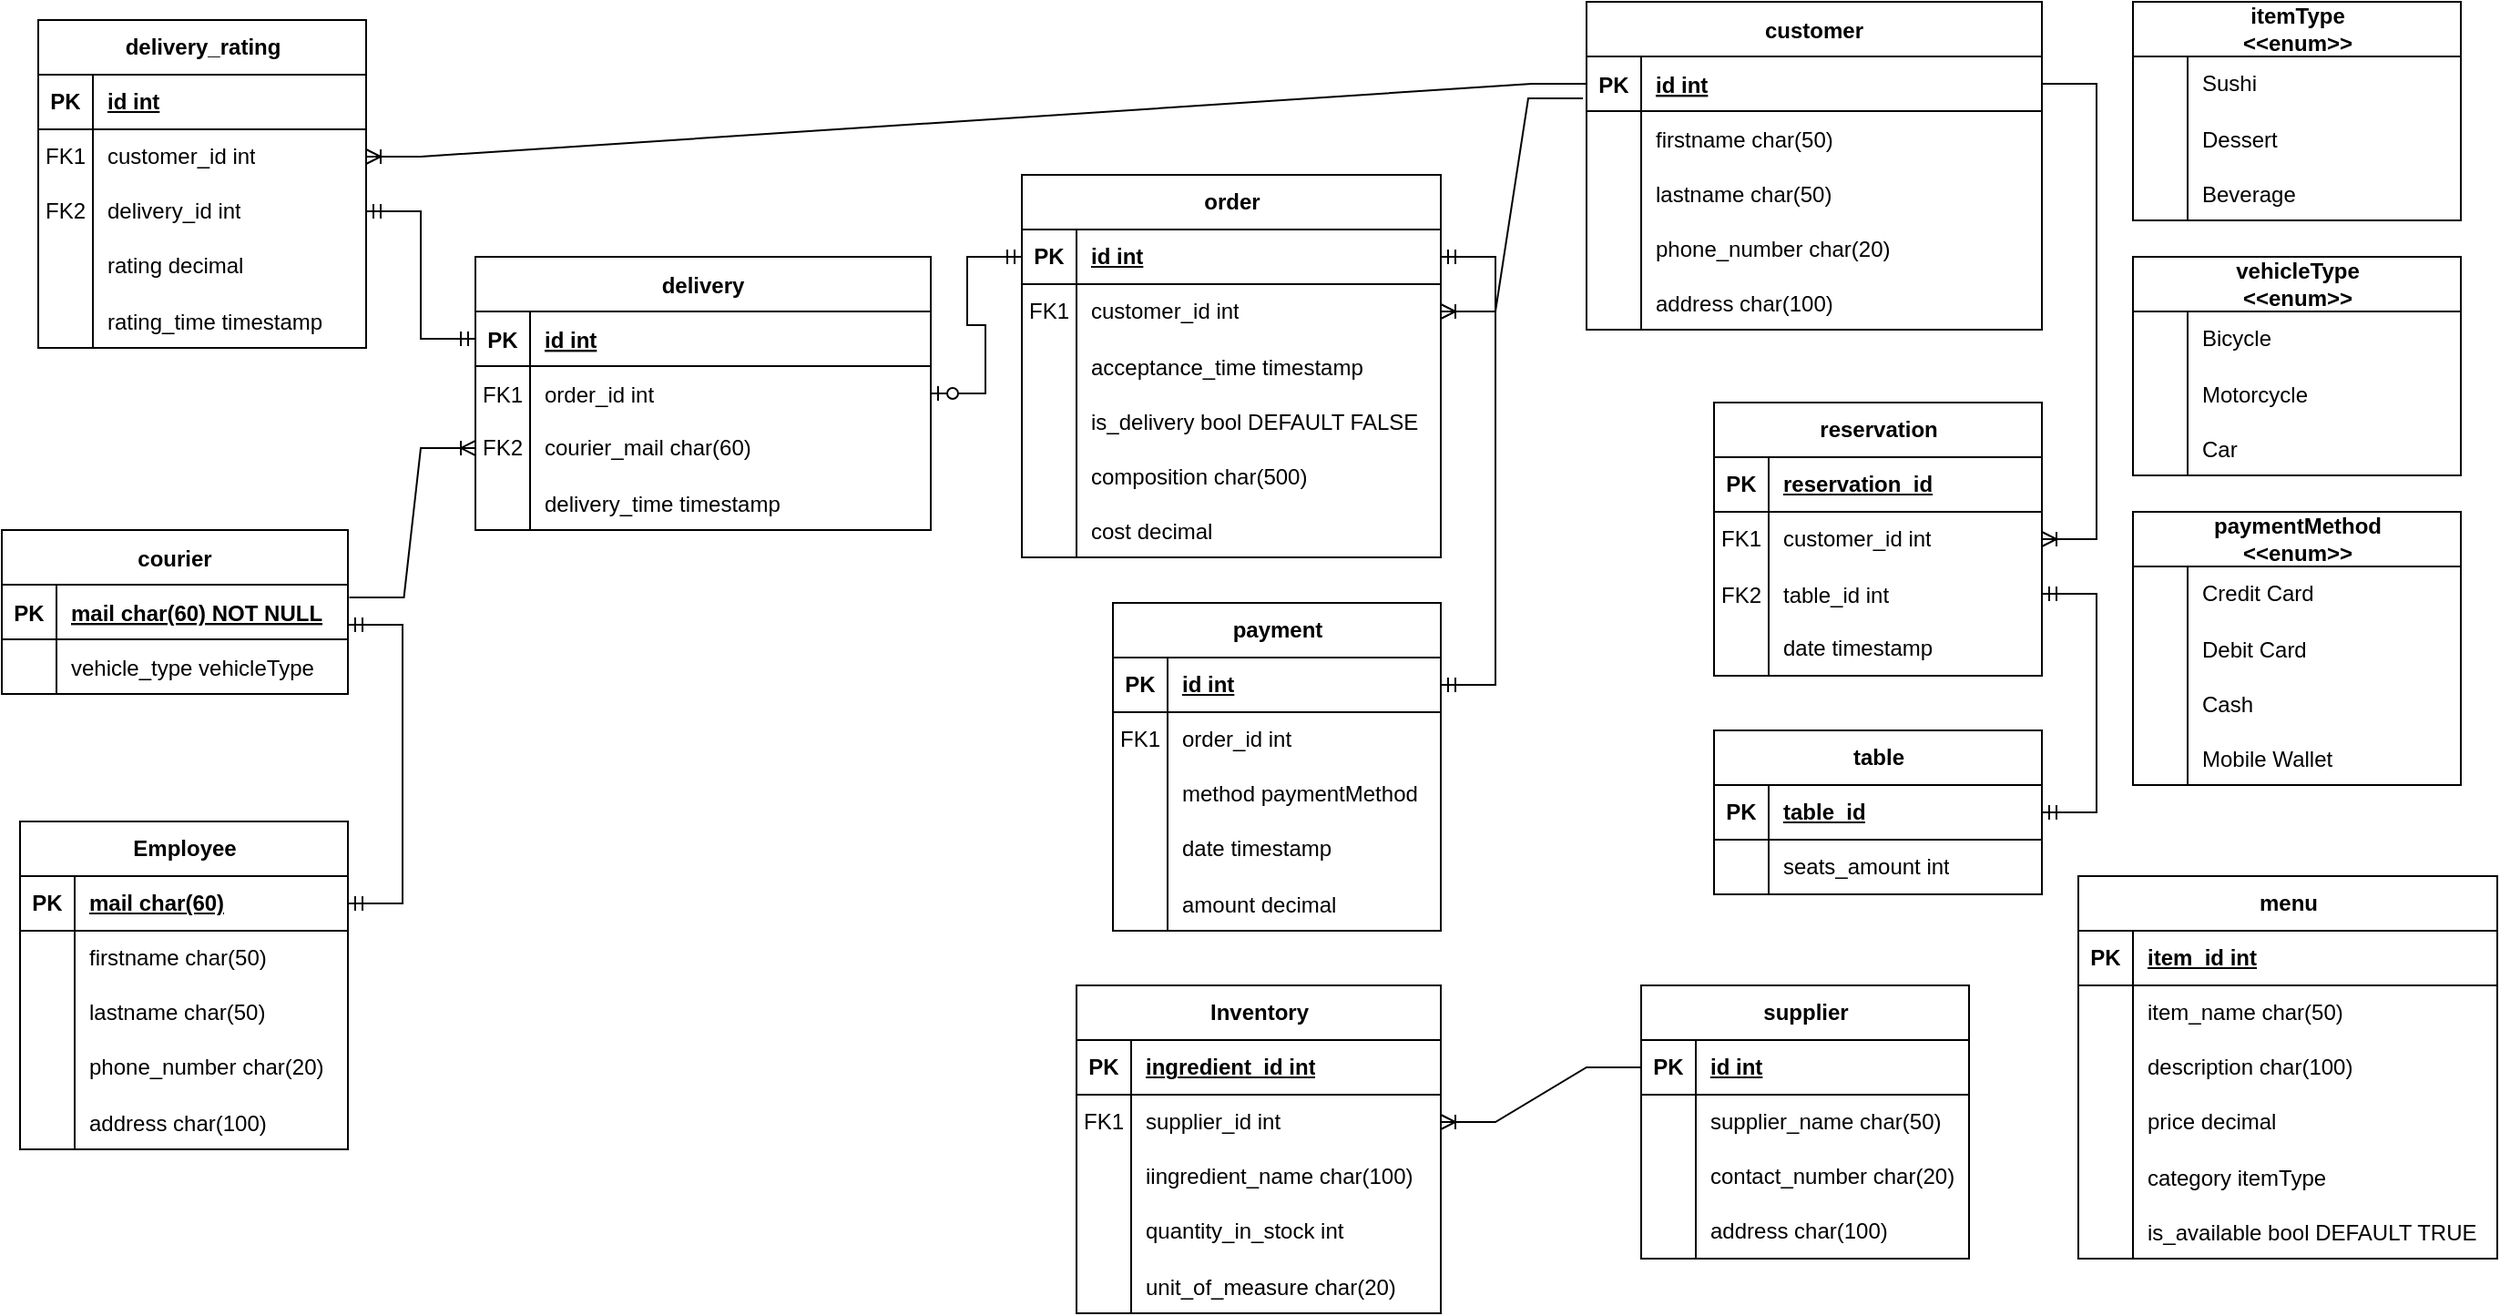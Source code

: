 <mxfile version="24.0.7" type="github">
  <diagram id="R2lEEEUBdFMjLlhIrx00" name="Page-1">
    <mxGraphModel dx="1909" dy="1185" grid="1" gridSize="10" guides="1" tooltips="1" connect="1" arrows="1" fold="1" page="0" pageScale="1" pageWidth="850" pageHeight="1100" math="0" shadow="0" extFonts="Permanent Marker^https://fonts.googleapis.com/css?family=Permanent+Marker">
      <root>
        <mxCell id="0" />
        <mxCell id="1" parent="0" />
        <mxCell id="C-vyLk0tnHw3VtMMgP7b-2" value="delivery" style="shape=table;startSize=30;container=1;collapsible=1;childLayout=tableLayout;fixedRows=1;rowLines=0;fontStyle=1;align=center;resizeLast=1;" parent="1" vertex="1">
          <mxGeometry x="-10" y="80" width="250" height="150" as="geometry" />
        </mxCell>
        <mxCell id="C-vyLk0tnHw3VtMMgP7b-3" value="" style="shape=partialRectangle;collapsible=0;dropTarget=0;pointerEvents=0;fillColor=none;points=[[0,0.5],[1,0.5]];portConstraint=eastwest;top=0;left=0;right=0;bottom=1;" parent="C-vyLk0tnHw3VtMMgP7b-2" vertex="1">
          <mxGeometry y="30" width="250" height="30" as="geometry" />
        </mxCell>
        <mxCell id="C-vyLk0tnHw3VtMMgP7b-4" value="PK" style="shape=partialRectangle;overflow=hidden;connectable=0;fillColor=none;top=0;left=0;bottom=0;right=0;fontStyle=1;" parent="C-vyLk0tnHw3VtMMgP7b-3" vertex="1">
          <mxGeometry width="30" height="30" as="geometry">
            <mxRectangle width="30" height="30" as="alternateBounds" />
          </mxGeometry>
        </mxCell>
        <mxCell id="C-vyLk0tnHw3VtMMgP7b-5" value="id int" style="shape=partialRectangle;overflow=hidden;connectable=0;fillColor=none;top=0;left=0;bottom=0;right=0;align=left;spacingLeft=6;fontStyle=5;" parent="C-vyLk0tnHw3VtMMgP7b-3" vertex="1">
          <mxGeometry x="30" width="220" height="30" as="geometry">
            <mxRectangle width="220" height="30" as="alternateBounds" />
          </mxGeometry>
        </mxCell>
        <mxCell id="C-vyLk0tnHw3VtMMgP7b-6" value="" style="shape=partialRectangle;collapsible=0;dropTarget=0;pointerEvents=0;fillColor=none;points=[[0,0.5],[1,0.5]];portConstraint=eastwest;top=0;left=0;right=0;bottom=0;" parent="C-vyLk0tnHw3VtMMgP7b-2" vertex="1">
          <mxGeometry y="60" width="250" height="30" as="geometry" />
        </mxCell>
        <mxCell id="C-vyLk0tnHw3VtMMgP7b-7" value="FK1" style="shape=partialRectangle;overflow=hidden;connectable=0;fillColor=none;top=0;left=0;bottom=0;right=0;" parent="C-vyLk0tnHw3VtMMgP7b-6" vertex="1">
          <mxGeometry width="30" height="30" as="geometry">
            <mxRectangle width="30" height="30" as="alternateBounds" />
          </mxGeometry>
        </mxCell>
        <mxCell id="C-vyLk0tnHw3VtMMgP7b-8" value="order_id int" style="shape=partialRectangle;overflow=hidden;connectable=0;fillColor=none;top=0;left=0;bottom=0;right=0;align=left;spacingLeft=6;" parent="C-vyLk0tnHw3VtMMgP7b-6" vertex="1">
          <mxGeometry x="30" width="220" height="30" as="geometry">
            <mxRectangle width="220" height="30" as="alternateBounds" />
          </mxGeometry>
        </mxCell>
        <mxCell id="P-kJIXrWwfgiO35ULj7z-81" value="" style="shape=tableRow;horizontal=0;startSize=0;swimlaneHead=0;swimlaneBody=0;fillColor=none;collapsible=0;dropTarget=0;points=[[0,0.5],[1,0.5]];portConstraint=eastwest;top=0;left=0;right=0;bottom=0;" parent="C-vyLk0tnHw3VtMMgP7b-2" vertex="1">
          <mxGeometry y="90" width="250" height="30" as="geometry" />
        </mxCell>
        <mxCell id="P-kJIXrWwfgiO35ULj7z-82" value="FK2" style="shape=partialRectangle;connectable=0;fillColor=none;top=0;left=0;bottom=0;right=0;fontStyle=0;overflow=hidden;whiteSpace=wrap;html=1;" parent="P-kJIXrWwfgiO35ULj7z-81" vertex="1">
          <mxGeometry width="30" height="30" as="geometry">
            <mxRectangle width="30" height="30" as="alternateBounds" />
          </mxGeometry>
        </mxCell>
        <mxCell id="P-kJIXrWwfgiO35ULj7z-83" value="courier_mail char(60)" style="shape=partialRectangle;connectable=0;fillColor=none;top=0;left=0;bottom=0;right=0;align=left;spacingLeft=6;fontStyle=0;overflow=hidden;whiteSpace=wrap;html=1;" parent="P-kJIXrWwfgiO35ULj7z-81" vertex="1">
          <mxGeometry x="30" width="220" height="30" as="geometry">
            <mxRectangle width="220" height="30" as="alternateBounds" />
          </mxGeometry>
        </mxCell>
        <mxCell id="P-kJIXrWwfgiO35ULj7z-87" value="" style="shape=tableRow;horizontal=0;startSize=0;swimlaneHead=0;swimlaneBody=0;fillColor=none;collapsible=0;dropTarget=0;points=[[0,0.5],[1,0.5]];portConstraint=eastwest;top=0;left=0;right=0;bottom=0;" parent="C-vyLk0tnHw3VtMMgP7b-2" vertex="1">
          <mxGeometry y="120" width="250" height="30" as="geometry" />
        </mxCell>
        <mxCell id="P-kJIXrWwfgiO35ULj7z-88" value="" style="shape=partialRectangle;connectable=0;fillColor=none;top=0;left=0;bottom=0;right=0;editable=1;overflow=hidden;" parent="P-kJIXrWwfgiO35ULj7z-87" vertex="1">
          <mxGeometry width="30" height="30" as="geometry">
            <mxRectangle width="30" height="30" as="alternateBounds" />
          </mxGeometry>
        </mxCell>
        <mxCell id="P-kJIXrWwfgiO35ULj7z-89" value="delivery_time timestamp" style="shape=partialRectangle;connectable=0;fillColor=none;top=0;left=0;bottom=0;right=0;align=left;spacingLeft=6;overflow=hidden;" parent="P-kJIXrWwfgiO35ULj7z-87" vertex="1">
          <mxGeometry x="30" width="220" height="30" as="geometry">
            <mxRectangle width="220" height="30" as="alternateBounds" />
          </mxGeometry>
        </mxCell>
        <mxCell id="C-vyLk0tnHw3VtMMgP7b-13" value="courier" style="shape=table;startSize=30;container=1;collapsible=1;childLayout=tableLayout;fixedRows=1;rowLines=0;fontStyle=1;align=center;resizeLast=1;" parent="1" vertex="1">
          <mxGeometry x="-270" y="230" width="190" height="90" as="geometry" />
        </mxCell>
        <mxCell id="C-vyLk0tnHw3VtMMgP7b-14" value="" style="shape=partialRectangle;collapsible=0;dropTarget=0;pointerEvents=0;fillColor=none;points=[[0,0.5],[1,0.5]];portConstraint=eastwest;top=0;left=0;right=0;bottom=1;" parent="C-vyLk0tnHw3VtMMgP7b-13" vertex="1">
          <mxGeometry y="30" width="190" height="30" as="geometry" />
        </mxCell>
        <mxCell id="C-vyLk0tnHw3VtMMgP7b-15" value="PK" style="shape=partialRectangle;overflow=hidden;connectable=0;fillColor=none;top=0;left=0;bottom=0;right=0;fontStyle=1;" parent="C-vyLk0tnHw3VtMMgP7b-14" vertex="1">
          <mxGeometry width="30" height="30" as="geometry">
            <mxRectangle width="30" height="30" as="alternateBounds" />
          </mxGeometry>
        </mxCell>
        <mxCell id="C-vyLk0tnHw3VtMMgP7b-16" value="mail char(60) NOT NULL " style="shape=partialRectangle;overflow=hidden;connectable=0;fillColor=none;top=0;left=0;bottom=0;right=0;align=left;spacingLeft=6;fontStyle=5;" parent="C-vyLk0tnHw3VtMMgP7b-14" vertex="1">
          <mxGeometry x="30" width="160" height="30" as="geometry">
            <mxRectangle width="160" height="30" as="alternateBounds" />
          </mxGeometry>
        </mxCell>
        <mxCell id="P-kJIXrWwfgiO35ULj7z-84" value="" style="shape=tableRow;horizontal=0;startSize=0;swimlaneHead=0;swimlaneBody=0;fillColor=none;collapsible=0;dropTarget=0;points=[[0,0.5],[1,0.5]];portConstraint=eastwest;top=0;left=0;right=0;bottom=0;" parent="C-vyLk0tnHw3VtMMgP7b-13" vertex="1">
          <mxGeometry y="60" width="190" height="30" as="geometry" />
        </mxCell>
        <mxCell id="P-kJIXrWwfgiO35ULj7z-85" value="" style="shape=partialRectangle;connectable=0;fillColor=none;top=0;left=0;bottom=0;right=0;editable=1;overflow=hidden;" parent="P-kJIXrWwfgiO35ULj7z-84" vertex="1">
          <mxGeometry width="30" height="30" as="geometry">
            <mxRectangle width="30" height="30" as="alternateBounds" />
          </mxGeometry>
        </mxCell>
        <mxCell id="P-kJIXrWwfgiO35ULj7z-86" value="vehicle_type vehicleType" style="shape=partialRectangle;connectable=0;fillColor=none;top=0;left=0;bottom=0;right=0;align=left;spacingLeft=6;overflow=hidden;" parent="P-kJIXrWwfgiO35ULj7z-84" vertex="1">
          <mxGeometry x="30" width="160" height="30" as="geometry">
            <mxRectangle width="160" height="30" as="alternateBounds" />
          </mxGeometry>
        </mxCell>
        <mxCell id="P-kJIXrWwfgiO35ULj7z-2" value="customer" style="shape=table;startSize=30;container=1;collapsible=1;childLayout=tableLayout;fixedRows=1;rowLines=0;fontStyle=1;align=center;resizeLast=1;" parent="1" vertex="1">
          <mxGeometry x="600" y="-60" width="250" height="180" as="geometry" />
        </mxCell>
        <mxCell id="P-kJIXrWwfgiO35ULj7z-3" value="" style="shape=partialRectangle;collapsible=0;dropTarget=0;pointerEvents=0;fillColor=none;points=[[0,0.5],[1,0.5]];portConstraint=eastwest;top=0;left=0;right=0;bottom=1;" parent="P-kJIXrWwfgiO35ULj7z-2" vertex="1">
          <mxGeometry y="30" width="250" height="30" as="geometry" />
        </mxCell>
        <mxCell id="P-kJIXrWwfgiO35ULj7z-4" value="PK" style="shape=partialRectangle;overflow=hidden;connectable=0;fillColor=none;top=0;left=0;bottom=0;right=0;fontStyle=1;" parent="P-kJIXrWwfgiO35ULj7z-3" vertex="1">
          <mxGeometry width="30" height="30" as="geometry">
            <mxRectangle width="30" height="30" as="alternateBounds" />
          </mxGeometry>
        </mxCell>
        <mxCell id="P-kJIXrWwfgiO35ULj7z-5" value="id int" style="shape=partialRectangle;overflow=hidden;connectable=0;fillColor=none;top=0;left=0;bottom=0;right=0;align=left;spacingLeft=6;fontStyle=5;" parent="P-kJIXrWwfgiO35ULj7z-3" vertex="1">
          <mxGeometry x="30" width="220" height="30" as="geometry">
            <mxRectangle width="220" height="30" as="alternateBounds" />
          </mxGeometry>
        </mxCell>
        <mxCell id="P-kJIXrWwfgiO35ULj7z-6" value="" style="shape=partialRectangle;collapsible=0;dropTarget=0;pointerEvents=0;fillColor=none;points=[[0,0.5],[1,0.5]];portConstraint=eastwest;top=0;left=0;right=0;bottom=0;" parent="P-kJIXrWwfgiO35ULj7z-2" vertex="1">
          <mxGeometry y="60" width="250" height="30" as="geometry" />
        </mxCell>
        <mxCell id="P-kJIXrWwfgiO35ULj7z-7" value="" style="shape=partialRectangle;overflow=hidden;connectable=0;fillColor=none;top=0;left=0;bottom=0;right=0;" parent="P-kJIXrWwfgiO35ULj7z-6" vertex="1">
          <mxGeometry width="30" height="30" as="geometry">
            <mxRectangle width="30" height="30" as="alternateBounds" />
          </mxGeometry>
        </mxCell>
        <mxCell id="P-kJIXrWwfgiO35ULj7z-8" value="firstname char(50)" style="shape=partialRectangle;overflow=hidden;connectable=0;fillColor=none;top=0;left=0;bottom=0;right=0;align=left;spacingLeft=6;" parent="P-kJIXrWwfgiO35ULj7z-6" vertex="1">
          <mxGeometry x="30" width="220" height="30" as="geometry">
            <mxRectangle width="220" height="30" as="alternateBounds" />
          </mxGeometry>
        </mxCell>
        <mxCell id="P-kJIXrWwfgiO35ULj7z-57" value="" style="shape=tableRow;horizontal=0;startSize=0;swimlaneHead=0;swimlaneBody=0;fillColor=none;collapsible=0;dropTarget=0;points=[[0,0.5],[1,0.5]];portConstraint=eastwest;top=0;left=0;right=0;bottom=0;" parent="P-kJIXrWwfgiO35ULj7z-2" vertex="1">
          <mxGeometry y="90" width="250" height="30" as="geometry" />
        </mxCell>
        <mxCell id="P-kJIXrWwfgiO35ULj7z-58" value="" style="shape=partialRectangle;connectable=0;fillColor=none;top=0;left=0;bottom=0;right=0;editable=1;overflow=hidden;" parent="P-kJIXrWwfgiO35ULj7z-57" vertex="1">
          <mxGeometry width="30" height="30" as="geometry">
            <mxRectangle width="30" height="30" as="alternateBounds" />
          </mxGeometry>
        </mxCell>
        <mxCell id="P-kJIXrWwfgiO35ULj7z-59" value="lastname char(50)" style="shape=partialRectangle;connectable=0;fillColor=none;top=0;left=0;bottom=0;right=0;align=left;spacingLeft=6;overflow=hidden;" parent="P-kJIXrWwfgiO35ULj7z-57" vertex="1">
          <mxGeometry x="30" width="220" height="30" as="geometry">
            <mxRectangle width="220" height="30" as="alternateBounds" />
          </mxGeometry>
        </mxCell>
        <mxCell id="P-kJIXrWwfgiO35ULj7z-60" value="" style="shape=tableRow;horizontal=0;startSize=0;swimlaneHead=0;swimlaneBody=0;fillColor=none;collapsible=0;dropTarget=0;points=[[0,0.5],[1,0.5]];portConstraint=eastwest;top=0;left=0;right=0;bottom=0;" parent="P-kJIXrWwfgiO35ULj7z-2" vertex="1">
          <mxGeometry y="120" width="250" height="30" as="geometry" />
        </mxCell>
        <mxCell id="P-kJIXrWwfgiO35ULj7z-61" value="" style="shape=partialRectangle;connectable=0;fillColor=none;top=0;left=0;bottom=0;right=0;editable=1;overflow=hidden;" parent="P-kJIXrWwfgiO35ULj7z-60" vertex="1">
          <mxGeometry width="30" height="30" as="geometry">
            <mxRectangle width="30" height="30" as="alternateBounds" />
          </mxGeometry>
        </mxCell>
        <mxCell id="P-kJIXrWwfgiO35ULj7z-62" value="phone_number char(20)" style="shape=partialRectangle;connectable=0;fillColor=none;top=0;left=0;bottom=0;right=0;align=left;spacingLeft=6;overflow=hidden;" parent="P-kJIXrWwfgiO35ULj7z-60" vertex="1">
          <mxGeometry x="30" width="220" height="30" as="geometry">
            <mxRectangle width="220" height="30" as="alternateBounds" />
          </mxGeometry>
        </mxCell>
        <mxCell id="P-kJIXrWwfgiO35ULj7z-63" value="" style="shape=tableRow;horizontal=0;startSize=0;swimlaneHead=0;swimlaneBody=0;fillColor=none;collapsible=0;dropTarget=0;points=[[0,0.5],[1,0.5]];portConstraint=eastwest;top=0;left=0;right=0;bottom=0;" parent="P-kJIXrWwfgiO35ULj7z-2" vertex="1">
          <mxGeometry y="150" width="250" height="30" as="geometry" />
        </mxCell>
        <mxCell id="P-kJIXrWwfgiO35ULj7z-64" value="" style="shape=partialRectangle;connectable=0;fillColor=none;top=0;left=0;bottom=0;right=0;editable=1;overflow=hidden;" parent="P-kJIXrWwfgiO35ULj7z-63" vertex="1">
          <mxGeometry width="30" height="30" as="geometry">
            <mxRectangle width="30" height="30" as="alternateBounds" />
          </mxGeometry>
        </mxCell>
        <mxCell id="P-kJIXrWwfgiO35ULj7z-65" value="address char(100)" style="shape=partialRectangle;connectable=0;fillColor=none;top=0;left=0;bottom=0;right=0;align=left;spacingLeft=6;overflow=hidden;" parent="P-kJIXrWwfgiO35ULj7z-63" vertex="1">
          <mxGeometry x="30" width="220" height="30" as="geometry">
            <mxRectangle width="220" height="30" as="alternateBounds" />
          </mxGeometry>
        </mxCell>
        <mxCell id="P-kJIXrWwfgiO35ULj7z-21" value="order" style="shape=table;startSize=30;container=1;collapsible=1;childLayout=tableLayout;fixedRows=1;rowLines=0;fontStyle=1;align=center;resizeLast=1;html=1;" parent="1" vertex="1">
          <mxGeometry x="290" y="35" width="230" height="210" as="geometry" />
        </mxCell>
        <mxCell id="P-kJIXrWwfgiO35ULj7z-22" value="" style="shape=tableRow;horizontal=0;startSize=0;swimlaneHead=0;swimlaneBody=0;fillColor=none;collapsible=0;dropTarget=0;points=[[0,0.5],[1,0.5]];portConstraint=eastwest;top=0;left=0;right=0;bottom=1;" parent="P-kJIXrWwfgiO35ULj7z-21" vertex="1">
          <mxGeometry y="30" width="230" height="30" as="geometry" />
        </mxCell>
        <mxCell id="P-kJIXrWwfgiO35ULj7z-23" value="PK" style="shape=partialRectangle;connectable=0;fillColor=none;top=0;left=0;bottom=0;right=0;fontStyle=1;overflow=hidden;whiteSpace=wrap;html=1;" parent="P-kJIXrWwfgiO35ULj7z-22" vertex="1">
          <mxGeometry width="30" height="30" as="geometry">
            <mxRectangle width="30" height="30" as="alternateBounds" />
          </mxGeometry>
        </mxCell>
        <mxCell id="P-kJIXrWwfgiO35ULj7z-24" value="&lt;span style=&quot;text-wrap: nowrap;&quot;&gt;id int&lt;/span&gt;" style="shape=partialRectangle;connectable=0;fillColor=none;top=0;left=0;bottom=0;right=0;align=left;spacingLeft=6;fontStyle=5;overflow=hidden;whiteSpace=wrap;html=1;" parent="P-kJIXrWwfgiO35ULj7z-22" vertex="1">
          <mxGeometry x="30" width="200" height="30" as="geometry">
            <mxRectangle width="200" height="30" as="alternateBounds" />
          </mxGeometry>
        </mxCell>
        <mxCell id="P-kJIXrWwfgiO35ULj7z-25" value="" style="shape=tableRow;horizontal=0;startSize=0;swimlaneHead=0;swimlaneBody=0;fillColor=none;collapsible=0;dropTarget=0;points=[[0,0.5],[1,0.5]];portConstraint=eastwest;top=0;left=0;right=0;bottom=0;" parent="P-kJIXrWwfgiO35ULj7z-21" vertex="1">
          <mxGeometry y="60" width="230" height="30" as="geometry" />
        </mxCell>
        <mxCell id="P-kJIXrWwfgiO35ULj7z-26" value="FK1" style="shape=partialRectangle;connectable=0;fillColor=none;top=0;left=0;bottom=0;right=0;editable=1;overflow=hidden;whiteSpace=wrap;html=1;" parent="P-kJIXrWwfgiO35ULj7z-25" vertex="1">
          <mxGeometry width="30" height="30" as="geometry">
            <mxRectangle width="30" height="30" as="alternateBounds" />
          </mxGeometry>
        </mxCell>
        <mxCell id="P-kJIXrWwfgiO35ULj7z-27" value="&lt;span style=&quot;text-wrap: nowrap;&quot;&gt;customer_id int&lt;/span&gt;" style="shape=partialRectangle;connectable=0;fillColor=none;top=0;left=0;bottom=0;right=0;align=left;spacingLeft=6;overflow=hidden;whiteSpace=wrap;html=1;" parent="P-kJIXrWwfgiO35ULj7z-25" vertex="1">
          <mxGeometry x="30" width="200" height="30" as="geometry">
            <mxRectangle width="200" height="30" as="alternateBounds" />
          </mxGeometry>
        </mxCell>
        <mxCell id="P-kJIXrWwfgiO35ULj7z-48" value="" style="shape=tableRow;horizontal=0;startSize=0;swimlaneHead=0;swimlaneBody=0;fillColor=none;collapsible=0;dropTarget=0;points=[[0,0.5],[1,0.5]];portConstraint=eastwest;top=0;left=0;right=0;bottom=0;" parent="P-kJIXrWwfgiO35ULj7z-21" vertex="1">
          <mxGeometry y="90" width="230" height="30" as="geometry" />
        </mxCell>
        <mxCell id="P-kJIXrWwfgiO35ULj7z-49" value="" style="shape=partialRectangle;connectable=0;fillColor=none;top=0;left=0;bottom=0;right=0;editable=1;overflow=hidden;" parent="P-kJIXrWwfgiO35ULj7z-48" vertex="1">
          <mxGeometry width="30" height="30" as="geometry">
            <mxRectangle width="30" height="30" as="alternateBounds" />
          </mxGeometry>
        </mxCell>
        <mxCell id="P-kJIXrWwfgiO35ULj7z-50" value="acceptance_time timestamp" style="shape=partialRectangle;connectable=0;fillColor=none;top=0;left=0;bottom=0;right=0;align=left;spacingLeft=6;overflow=hidden;" parent="P-kJIXrWwfgiO35ULj7z-48" vertex="1">
          <mxGeometry x="30" width="200" height="30" as="geometry">
            <mxRectangle width="200" height="30" as="alternateBounds" />
          </mxGeometry>
        </mxCell>
        <mxCell id="P-kJIXrWwfgiO35ULj7z-54" value="" style="shape=tableRow;horizontal=0;startSize=0;swimlaneHead=0;swimlaneBody=0;fillColor=none;collapsible=0;dropTarget=0;points=[[0,0.5],[1,0.5]];portConstraint=eastwest;top=0;left=0;right=0;bottom=0;" parent="P-kJIXrWwfgiO35ULj7z-21" vertex="1">
          <mxGeometry y="120" width="230" height="30" as="geometry" />
        </mxCell>
        <mxCell id="P-kJIXrWwfgiO35ULj7z-55" value="" style="shape=partialRectangle;connectable=0;fillColor=none;top=0;left=0;bottom=0;right=0;editable=1;overflow=hidden;" parent="P-kJIXrWwfgiO35ULj7z-54" vertex="1">
          <mxGeometry width="30" height="30" as="geometry">
            <mxRectangle width="30" height="30" as="alternateBounds" />
          </mxGeometry>
        </mxCell>
        <mxCell id="P-kJIXrWwfgiO35ULj7z-56" value="is_delivery bool DEFAULT FALSE" style="shape=partialRectangle;connectable=0;fillColor=none;top=0;left=0;bottom=0;right=0;align=left;spacingLeft=6;overflow=hidden;" parent="P-kJIXrWwfgiO35ULj7z-54" vertex="1">
          <mxGeometry x="30" width="200" height="30" as="geometry">
            <mxRectangle width="200" height="30" as="alternateBounds" />
          </mxGeometry>
        </mxCell>
        <mxCell id="wNymdPcMzbd5nzV6bXp1-83" value="" style="shape=tableRow;horizontal=0;startSize=0;swimlaneHead=0;swimlaneBody=0;fillColor=none;collapsible=0;dropTarget=0;points=[[0,0.5],[1,0.5]];portConstraint=eastwest;top=0;left=0;right=0;bottom=0;" parent="P-kJIXrWwfgiO35ULj7z-21" vertex="1">
          <mxGeometry y="150" width="230" height="30" as="geometry" />
        </mxCell>
        <mxCell id="wNymdPcMzbd5nzV6bXp1-84" value="" style="shape=partialRectangle;connectable=0;fillColor=none;top=0;left=0;bottom=0;right=0;editable=1;overflow=hidden;" parent="wNymdPcMzbd5nzV6bXp1-83" vertex="1">
          <mxGeometry width="30" height="30" as="geometry">
            <mxRectangle width="30" height="30" as="alternateBounds" />
          </mxGeometry>
        </mxCell>
        <mxCell id="wNymdPcMzbd5nzV6bXp1-85" value="composition char(500)" style="shape=partialRectangle;connectable=0;fillColor=none;top=0;left=0;bottom=0;right=0;align=left;spacingLeft=6;overflow=hidden;" parent="wNymdPcMzbd5nzV6bXp1-83" vertex="1">
          <mxGeometry x="30" width="200" height="30" as="geometry">
            <mxRectangle width="200" height="30" as="alternateBounds" />
          </mxGeometry>
        </mxCell>
        <mxCell id="BE7hW2YzA-t5W6eMHGCy-1" value="" style="shape=tableRow;horizontal=0;startSize=0;swimlaneHead=0;swimlaneBody=0;fillColor=none;collapsible=0;dropTarget=0;points=[[0,0.5],[1,0.5]];portConstraint=eastwest;top=0;left=0;right=0;bottom=0;" vertex="1" parent="P-kJIXrWwfgiO35ULj7z-21">
          <mxGeometry y="180" width="230" height="30" as="geometry" />
        </mxCell>
        <mxCell id="BE7hW2YzA-t5W6eMHGCy-2" value="" style="shape=partialRectangle;connectable=0;fillColor=none;top=0;left=0;bottom=0;right=0;editable=1;overflow=hidden;" vertex="1" parent="BE7hW2YzA-t5W6eMHGCy-1">
          <mxGeometry width="30" height="30" as="geometry">
            <mxRectangle width="30" height="30" as="alternateBounds" />
          </mxGeometry>
        </mxCell>
        <mxCell id="BE7hW2YzA-t5W6eMHGCy-3" value="cost decimal" style="shape=partialRectangle;connectable=0;fillColor=none;top=0;left=0;bottom=0;right=0;align=left;spacingLeft=6;overflow=hidden;" vertex="1" parent="BE7hW2YzA-t5W6eMHGCy-1">
          <mxGeometry x="30" width="200" height="30" as="geometry">
            <mxRectangle width="200" height="30" as="alternateBounds" />
          </mxGeometry>
        </mxCell>
        <mxCell id="P-kJIXrWwfgiO35ULj7z-94" value="table" style="shape=table;startSize=30;container=1;collapsible=1;childLayout=tableLayout;fixedRows=1;rowLines=0;fontStyle=1;align=center;resizeLast=1;html=1;" parent="1" vertex="1">
          <mxGeometry x="670" y="340" width="180" height="90" as="geometry" />
        </mxCell>
        <mxCell id="P-kJIXrWwfgiO35ULj7z-95" value="" style="shape=tableRow;horizontal=0;startSize=0;swimlaneHead=0;swimlaneBody=0;fillColor=none;collapsible=0;dropTarget=0;points=[[0,0.5],[1,0.5]];portConstraint=eastwest;top=0;left=0;right=0;bottom=1;" parent="P-kJIXrWwfgiO35ULj7z-94" vertex="1">
          <mxGeometry y="30" width="180" height="30" as="geometry" />
        </mxCell>
        <mxCell id="P-kJIXrWwfgiO35ULj7z-96" value="PK" style="shape=partialRectangle;connectable=0;fillColor=none;top=0;left=0;bottom=0;right=0;fontStyle=1;overflow=hidden;whiteSpace=wrap;html=1;" parent="P-kJIXrWwfgiO35ULj7z-95" vertex="1">
          <mxGeometry width="30" height="30" as="geometry">
            <mxRectangle width="30" height="30" as="alternateBounds" />
          </mxGeometry>
        </mxCell>
        <mxCell id="P-kJIXrWwfgiO35ULj7z-97" value="table_id" style="shape=partialRectangle;connectable=0;fillColor=none;top=0;left=0;bottom=0;right=0;align=left;spacingLeft=6;fontStyle=5;overflow=hidden;whiteSpace=wrap;html=1;" parent="P-kJIXrWwfgiO35ULj7z-95" vertex="1">
          <mxGeometry x="30" width="150" height="30" as="geometry">
            <mxRectangle width="150" height="30" as="alternateBounds" />
          </mxGeometry>
        </mxCell>
        <mxCell id="P-kJIXrWwfgiO35ULj7z-98" value="" style="shape=tableRow;horizontal=0;startSize=0;swimlaneHead=0;swimlaneBody=0;fillColor=none;collapsible=0;dropTarget=0;points=[[0,0.5],[1,0.5]];portConstraint=eastwest;top=0;left=0;right=0;bottom=0;" parent="P-kJIXrWwfgiO35ULj7z-94" vertex="1">
          <mxGeometry y="60" width="180" height="30" as="geometry" />
        </mxCell>
        <mxCell id="P-kJIXrWwfgiO35ULj7z-99" value="" style="shape=partialRectangle;connectable=0;fillColor=none;top=0;left=0;bottom=0;right=0;editable=1;overflow=hidden;whiteSpace=wrap;html=1;" parent="P-kJIXrWwfgiO35ULj7z-98" vertex="1">
          <mxGeometry width="30" height="30" as="geometry">
            <mxRectangle width="30" height="30" as="alternateBounds" />
          </mxGeometry>
        </mxCell>
        <mxCell id="P-kJIXrWwfgiO35ULj7z-100" value="seats_amount int" style="shape=partialRectangle;connectable=0;fillColor=none;top=0;left=0;bottom=0;right=0;align=left;spacingLeft=6;overflow=hidden;whiteSpace=wrap;html=1;" parent="P-kJIXrWwfgiO35ULj7z-98" vertex="1">
          <mxGeometry x="30" width="150" height="30" as="geometry">
            <mxRectangle width="150" height="30" as="alternateBounds" />
          </mxGeometry>
        </mxCell>
        <mxCell id="P-kJIXrWwfgiO35ULj7z-107" value="reservation" style="shape=table;startSize=30;container=1;collapsible=1;childLayout=tableLayout;fixedRows=1;rowLines=0;fontStyle=1;align=center;resizeLast=1;html=1;" parent="1" vertex="1">
          <mxGeometry x="670" y="160" width="180" height="150" as="geometry" />
        </mxCell>
        <mxCell id="P-kJIXrWwfgiO35ULj7z-108" value="" style="shape=tableRow;horizontal=0;startSize=0;swimlaneHead=0;swimlaneBody=0;fillColor=none;collapsible=0;dropTarget=0;points=[[0,0.5],[1,0.5]];portConstraint=eastwest;top=0;left=0;right=0;bottom=1;" parent="P-kJIXrWwfgiO35ULj7z-107" vertex="1">
          <mxGeometry y="30" width="180" height="30" as="geometry" />
        </mxCell>
        <mxCell id="P-kJIXrWwfgiO35ULj7z-109" value="PK" style="shape=partialRectangle;connectable=0;fillColor=none;top=0;left=0;bottom=0;right=0;fontStyle=1;overflow=hidden;whiteSpace=wrap;html=1;" parent="P-kJIXrWwfgiO35ULj7z-108" vertex="1">
          <mxGeometry width="30" height="30" as="geometry">
            <mxRectangle width="30" height="30" as="alternateBounds" />
          </mxGeometry>
        </mxCell>
        <mxCell id="P-kJIXrWwfgiO35ULj7z-110" value="reservation_id" style="shape=partialRectangle;connectable=0;fillColor=none;top=0;left=0;bottom=0;right=0;align=left;spacingLeft=6;fontStyle=5;overflow=hidden;whiteSpace=wrap;html=1;" parent="P-kJIXrWwfgiO35ULj7z-108" vertex="1">
          <mxGeometry x="30" width="150" height="30" as="geometry">
            <mxRectangle width="150" height="30" as="alternateBounds" />
          </mxGeometry>
        </mxCell>
        <mxCell id="P-kJIXrWwfgiO35ULj7z-111" value="" style="shape=tableRow;horizontal=0;startSize=0;swimlaneHead=0;swimlaneBody=0;fillColor=none;collapsible=0;dropTarget=0;points=[[0,0.5],[1,0.5]];portConstraint=eastwest;top=0;left=0;right=0;bottom=0;" parent="P-kJIXrWwfgiO35ULj7z-107" vertex="1">
          <mxGeometry y="60" width="180" height="30" as="geometry" />
        </mxCell>
        <mxCell id="P-kJIXrWwfgiO35ULj7z-112" value="FK1" style="shape=partialRectangle;connectable=0;fillColor=none;top=0;left=0;bottom=0;right=0;editable=1;overflow=hidden;whiteSpace=wrap;html=1;" parent="P-kJIXrWwfgiO35ULj7z-111" vertex="1">
          <mxGeometry width="30" height="30" as="geometry">
            <mxRectangle width="30" height="30" as="alternateBounds" />
          </mxGeometry>
        </mxCell>
        <mxCell id="P-kJIXrWwfgiO35ULj7z-113" value="customer_id int" style="shape=partialRectangle;connectable=0;fillColor=none;top=0;left=0;bottom=0;right=0;align=left;spacingLeft=6;overflow=hidden;whiteSpace=wrap;html=1;" parent="P-kJIXrWwfgiO35ULj7z-111" vertex="1">
          <mxGeometry x="30" width="150" height="30" as="geometry">
            <mxRectangle width="150" height="30" as="alternateBounds" />
          </mxGeometry>
        </mxCell>
        <mxCell id="P-kJIXrWwfgiO35ULj7z-121" value="" style="shape=tableRow;horizontal=0;startSize=0;swimlaneHead=0;swimlaneBody=0;fillColor=none;collapsible=0;dropTarget=0;points=[[0,0.5],[1,0.5]];portConstraint=eastwest;top=0;left=0;right=0;bottom=0;" parent="P-kJIXrWwfgiO35ULj7z-107" vertex="1">
          <mxGeometry y="90" width="180" height="30" as="geometry" />
        </mxCell>
        <mxCell id="P-kJIXrWwfgiO35ULj7z-122" value="FK2" style="shape=partialRectangle;connectable=0;fillColor=none;top=0;left=0;bottom=0;right=0;editable=1;overflow=hidden;" parent="P-kJIXrWwfgiO35ULj7z-121" vertex="1">
          <mxGeometry width="30" height="30" as="geometry">
            <mxRectangle width="30" height="30" as="alternateBounds" />
          </mxGeometry>
        </mxCell>
        <mxCell id="P-kJIXrWwfgiO35ULj7z-123" value="table_id int" style="shape=partialRectangle;connectable=0;fillColor=none;top=0;left=0;bottom=0;right=0;align=left;spacingLeft=6;overflow=hidden;" parent="P-kJIXrWwfgiO35ULj7z-121" vertex="1">
          <mxGeometry x="30" width="150" height="30" as="geometry">
            <mxRectangle width="150" height="30" as="alternateBounds" />
          </mxGeometry>
        </mxCell>
        <mxCell id="P-kJIXrWwfgiO35ULj7z-114" value="" style="shape=tableRow;horizontal=0;startSize=0;swimlaneHead=0;swimlaneBody=0;fillColor=none;collapsible=0;dropTarget=0;points=[[0,0.5],[1,0.5]];portConstraint=eastwest;top=0;left=0;right=0;bottom=0;" parent="P-kJIXrWwfgiO35ULj7z-107" vertex="1">
          <mxGeometry y="120" width="180" height="30" as="geometry" />
        </mxCell>
        <mxCell id="P-kJIXrWwfgiO35ULj7z-115" value="" style="shape=partialRectangle;connectable=0;fillColor=none;top=0;left=0;bottom=0;right=0;editable=1;overflow=hidden;whiteSpace=wrap;html=1;" parent="P-kJIXrWwfgiO35ULj7z-114" vertex="1">
          <mxGeometry width="30" height="30" as="geometry">
            <mxRectangle width="30" height="30" as="alternateBounds" />
          </mxGeometry>
        </mxCell>
        <mxCell id="P-kJIXrWwfgiO35ULj7z-116" value="date timestamp" style="shape=partialRectangle;connectable=0;fillColor=none;top=0;left=0;bottom=0;right=0;align=left;spacingLeft=6;overflow=hidden;whiteSpace=wrap;html=1;" parent="P-kJIXrWwfgiO35ULj7z-114" vertex="1">
          <mxGeometry x="30" width="150" height="30" as="geometry">
            <mxRectangle width="150" height="30" as="alternateBounds" />
          </mxGeometry>
        </mxCell>
        <mxCell id="P-kJIXrWwfgiO35ULj7z-141" value="Employee" style="shape=table;startSize=30;container=1;collapsible=1;childLayout=tableLayout;fixedRows=1;rowLines=0;fontStyle=1;align=center;resizeLast=1;html=1;" parent="1" vertex="1">
          <mxGeometry x="-260" y="390" width="180" height="180" as="geometry" />
        </mxCell>
        <mxCell id="P-kJIXrWwfgiO35ULj7z-142" value="" style="shape=tableRow;horizontal=0;startSize=0;swimlaneHead=0;swimlaneBody=0;fillColor=none;collapsible=0;dropTarget=0;points=[[0,0.5],[1,0.5]];portConstraint=eastwest;top=0;left=0;right=0;bottom=1;" parent="P-kJIXrWwfgiO35ULj7z-141" vertex="1">
          <mxGeometry y="30" width="180" height="30" as="geometry" />
        </mxCell>
        <mxCell id="P-kJIXrWwfgiO35ULj7z-143" value="PK" style="shape=partialRectangle;connectable=0;fillColor=none;top=0;left=0;bottom=0;right=0;fontStyle=1;overflow=hidden;whiteSpace=wrap;html=1;" parent="P-kJIXrWwfgiO35ULj7z-142" vertex="1">
          <mxGeometry width="30" height="30" as="geometry">
            <mxRectangle width="30" height="30" as="alternateBounds" />
          </mxGeometry>
        </mxCell>
        <mxCell id="P-kJIXrWwfgiO35ULj7z-144" value="mail char(60)" style="shape=partialRectangle;connectable=0;fillColor=none;top=0;left=0;bottom=0;right=0;align=left;spacingLeft=6;fontStyle=5;overflow=hidden;whiteSpace=wrap;html=1;" parent="P-kJIXrWwfgiO35ULj7z-142" vertex="1">
          <mxGeometry x="30" width="150" height="30" as="geometry">
            <mxRectangle width="150" height="30" as="alternateBounds" />
          </mxGeometry>
        </mxCell>
        <mxCell id="P-kJIXrWwfgiO35ULj7z-145" value="" style="shape=tableRow;horizontal=0;startSize=0;swimlaneHead=0;swimlaneBody=0;fillColor=none;collapsible=0;dropTarget=0;points=[[0,0.5],[1,0.5]];portConstraint=eastwest;top=0;left=0;right=0;bottom=0;" parent="P-kJIXrWwfgiO35ULj7z-141" vertex="1">
          <mxGeometry y="60" width="180" height="30" as="geometry" />
        </mxCell>
        <mxCell id="P-kJIXrWwfgiO35ULj7z-146" value="" style="shape=partialRectangle;connectable=0;fillColor=none;top=0;left=0;bottom=0;right=0;editable=1;overflow=hidden;whiteSpace=wrap;html=1;" parent="P-kJIXrWwfgiO35ULj7z-145" vertex="1">
          <mxGeometry width="30" height="30" as="geometry">
            <mxRectangle width="30" height="30" as="alternateBounds" />
          </mxGeometry>
        </mxCell>
        <mxCell id="P-kJIXrWwfgiO35ULj7z-147" value="&lt;span style=&quot;text-wrap: nowrap;&quot;&gt;firstname char(50)&lt;/span&gt;" style="shape=partialRectangle;connectable=0;fillColor=none;top=0;left=0;bottom=0;right=0;align=left;spacingLeft=6;overflow=hidden;whiteSpace=wrap;html=1;" parent="P-kJIXrWwfgiO35ULj7z-145" vertex="1">
          <mxGeometry x="30" width="150" height="30" as="geometry">
            <mxRectangle width="150" height="30" as="alternateBounds" />
          </mxGeometry>
        </mxCell>
        <mxCell id="P-kJIXrWwfgiO35ULj7z-148" value="" style="shape=tableRow;horizontal=0;startSize=0;swimlaneHead=0;swimlaneBody=0;fillColor=none;collapsible=0;dropTarget=0;points=[[0,0.5],[1,0.5]];portConstraint=eastwest;top=0;left=0;right=0;bottom=0;" parent="P-kJIXrWwfgiO35ULj7z-141" vertex="1">
          <mxGeometry y="90" width="180" height="30" as="geometry" />
        </mxCell>
        <mxCell id="P-kJIXrWwfgiO35ULj7z-149" value="" style="shape=partialRectangle;connectable=0;fillColor=none;top=0;left=0;bottom=0;right=0;editable=1;overflow=hidden;whiteSpace=wrap;html=1;" parent="P-kJIXrWwfgiO35ULj7z-148" vertex="1">
          <mxGeometry width="30" height="30" as="geometry">
            <mxRectangle width="30" height="30" as="alternateBounds" />
          </mxGeometry>
        </mxCell>
        <mxCell id="P-kJIXrWwfgiO35ULj7z-150" value="&lt;span style=&quot;text-wrap: nowrap;&quot;&gt;lastname char(50)&lt;/span&gt;" style="shape=partialRectangle;connectable=0;fillColor=none;top=0;left=0;bottom=0;right=0;align=left;spacingLeft=6;overflow=hidden;whiteSpace=wrap;html=1;" parent="P-kJIXrWwfgiO35ULj7z-148" vertex="1">
          <mxGeometry x="30" width="150" height="30" as="geometry">
            <mxRectangle width="150" height="30" as="alternateBounds" />
          </mxGeometry>
        </mxCell>
        <mxCell id="P-kJIXrWwfgiO35ULj7z-151" value="" style="shape=tableRow;horizontal=0;startSize=0;swimlaneHead=0;swimlaneBody=0;fillColor=none;collapsible=0;dropTarget=0;points=[[0,0.5],[1,0.5]];portConstraint=eastwest;top=0;left=0;right=0;bottom=0;" parent="P-kJIXrWwfgiO35ULj7z-141" vertex="1">
          <mxGeometry y="120" width="180" height="30" as="geometry" />
        </mxCell>
        <mxCell id="P-kJIXrWwfgiO35ULj7z-152" value="" style="shape=partialRectangle;connectable=0;fillColor=none;top=0;left=0;bottom=0;right=0;editable=1;overflow=hidden;whiteSpace=wrap;html=1;" parent="P-kJIXrWwfgiO35ULj7z-151" vertex="1">
          <mxGeometry width="30" height="30" as="geometry">
            <mxRectangle width="30" height="30" as="alternateBounds" />
          </mxGeometry>
        </mxCell>
        <mxCell id="P-kJIXrWwfgiO35ULj7z-153" value="&lt;span style=&quot;text-wrap: nowrap;&quot;&gt;phone_number char(20)&lt;/span&gt;" style="shape=partialRectangle;connectable=0;fillColor=none;top=0;left=0;bottom=0;right=0;align=left;spacingLeft=6;overflow=hidden;whiteSpace=wrap;html=1;" parent="P-kJIXrWwfgiO35ULj7z-151" vertex="1">
          <mxGeometry x="30" width="150" height="30" as="geometry">
            <mxRectangle width="150" height="30" as="alternateBounds" />
          </mxGeometry>
        </mxCell>
        <mxCell id="P-kJIXrWwfgiO35ULj7z-155" value="" style="shape=tableRow;horizontal=0;startSize=0;swimlaneHead=0;swimlaneBody=0;fillColor=none;collapsible=0;dropTarget=0;points=[[0,0.5],[1,0.5]];portConstraint=eastwest;top=0;left=0;right=0;bottom=0;" parent="P-kJIXrWwfgiO35ULj7z-141" vertex="1">
          <mxGeometry y="150" width="180" height="30" as="geometry" />
        </mxCell>
        <mxCell id="P-kJIXrWwfgiO35ULj7z-156" value="" style="shape=partialRectangle;connectable=0;fillColor=none;top=0;left=0;bottom=0;right=0;editable=1;overflow=hidden;" parent="P-kJIXrWwfgiO35ULj7z-155" vertex="1">
          <mxGeometry width="30" height="30" as="geometry">
            <mxRectangle width="30" height="30" as="alternateBounds" />
          </mxGeometry>
        </mxCell>
        <mxCell id="P-kJIXrWwfgiO35ULj7z-157" value="address char(100)" style="shape=partialRectangle;connectable=0;fillColor=none;top=0;left=0;bottom=0;right=0;align=left;spacingLeft=6;overflow=hidden;" parent="P-kJIXrWwfgiO35ULj7z-155" vertex="1">
          <mxGeometry x="30" width="150" height="30" as="geometry">
            <mxRectangle width="150" height="30" as="alternateBounds" />
          </mxGeometry>
        </mxCell>
        <mxCell id="P-kJIXrWwfgiO35ULj7z-158" value="delivery_rating" style="shape=table;startSize=30;container=1;collapsible=1;childLayout=tableLayout;fixedRows=1;rowLines=0;fontStyle=1;align=center;resizeLast=1;html=1;" parent="1" vertex="1">
          <mxGeometry x="-250" y="-50" width="180" height="180" as="geometry" />
        </mxCell>
        <mxCell id="P-kJIXrWwfgiO35ULj7z-159" value="" style="shape=tableRow;horizontal=0;startSize=0;swimlaneHead=0;swimlaneBody=0;fillColor=none;collapsible=0;dropTarget=0;points=[[0,0.5],[1,0.5]];portConstraint=eastwest;top=0;left=0;right=0;bottom=1;" parent="P-kJIXrWwfgiO35ULj7z-158" vertex="1">
          <mxGeometry y="30" width="180" height="30" as="geometry" />
        </mxCell>
        <mxCell id="P-kJIXrWwfgiO35ULj7z-160" value="PK" style="shape=partialRectangle;connectable=0;fillColor=none;top=0;left=0;bottom=0;right=0;fontStyle=1;overflow=hidden;whiteSpace=wrap;html=1;" parent="P-kJIXrWwfgiO35ULj7z-159" vertex="1">
          <mxGeometry width="30" height="30" as="geometry">
            <mxRectangle width="30" height="30" as="alternateBounds" />
          </mxGeometry>
        </mxCell>
        <mxCell id="P-kJIXrWwfgiO35ULj7z-161" value="id int" style="shape=partialRectangle;connectable=0;fillColor=none;top=0;left=0;bottom=0;right=0;align=left;spacingLeft=6;fontStyle=5;overflow=hidden;whiteSpace=wrap;html=1;" parent="P-kJIXrWwfgiO35ULj7z-159" vertex="1">
          <mxGeometry x="30" width="150" height="30" as="geometry">
            <mxRectangle width="150" height="30" as="alternateBounds" />
          </mxGeometry>
        </mxCell>
        <mxCell id="P-kJIXrWwfgiO35ULj7z-162" value="" style="shape=tableRow;horizontal=0;startSize=0;swimlaneHead=0;swimlaneBody=0;fillColor=none;collapsible=0;dropTarget=0;points=[[0,0.5],[1,0.5]];portConstraint=eastwest;top=0;left=0;right=0;bottom=0;" parent="P-kJIXrWwfgiO35ULj7z-158" vertex="1">
          <mxGeometry y="60" width="180" height="30" as="geometry" />
        </mxCell>
        <mxCell id="P-kJIXrWwfgiO35ULj7z-163" value="FK1" style="shape=partialRectangle;connectable=0;fillColor=none;top=0;left=0;bottom=0;right=0;editable=1;overflow=hidden;whiteSpace=wrap;html=1;" parent="P-kJIXrWwfgiO35ULj7z-162" vertex="1">
          <mxGeometry width="30" height="30" as="geometry">
            <mxRectangle width="30" height="30" as="alternateBounds" />
          </mxGeometry>
        </mxCell>
        <mxCell id="P-kJIXrWwfgiO35ULj7z-164" value="customer_id int" style="shape=partialRectangle;connectable=0;fillColor=none;top=0;left=0;bottom=0;right=0;align=left;spacingLeft=6;overflow=hidden;whiteSpace=wrap;html=1;" parent="P-kJIXrWwfgiO35ULj7z-162" vertex="1">
          <mxGeometry x="30" width="150" height="30" as="geometry">
            <mxRectangle width="150" height="30" as="alternateBounds" />
          </mxGeometry>
        </mxCell>
        <mxCell id="wNymdPcMzbd5nzV6bXp1-86" value="" style="shape=tableRow;horizontal=0;startSize=0;swimlaneHead=0;swimlaneBody=0;fillColor=none;collapsible=0;dropTarget=0;points=[[0,0.5],[1,0.5]];portConstraint=eastwest;top=0;left=0;right=0;bottom=0;" parent="P-kJIXrWwfgiO35ULj7z-158" vertex="1">
          <mxGeometry y="90" width="180" height="30" as="geometry" />
        </mxCell>
        <mxCell id="wNymdPcMzbd5nzV6bXp1-87" value="FK2" style="shape=partialRectangle;connectable=0;fillColor=none;top=0;left=0;bottom=0;right=0;fontStyle=0;overflow=hidden;whiteSpace=wrap;html=1;" parent="wNymdPcMzbd5nzV6bXp1-86" vertex="1">
          <mxGeometry width="30" height="30" as="geometry">
            <mxRectangle width="30" height="30" as="alternateBounds" />
          </mxGeometry>
        </mxCell>
        <mxCell id="wNymdPcMzbd5nzV6bXp1-88" value="delivery_id int" style="shape=partialRectangle;connectable=0;fillColor=none;top=0;left=0;bottom=0;right=0;align=left;spacingLeft=6;fontStyle=0;overflow=hidden;whiteSpace=wrap;html=1;" parent="wNymdPcMzbd5nzV6bXp1-86" vertex="1">
          <mxGeometry x="30" width="150" height="30" as="geometry">
            <mxRectangle width="150" height="30" as="alternateBounds" />
          </mxGeometry>
        </mxCell>
        <mxCell id="P-kJIXrWwfgiO35ULj7z-165" value="" style="shape=tableRow;horizontal=0;startSize=0;swimlaneHead=0;swimlaneBody=0;fillColor=none;collapsible=0;dropTarget=0;points=[[0,0.5],[1,0.5]];portConstraint=eastwest;top=0;left=0;right=0;bottom=0;" parent="P-kJIXrWwfgiO35ULj7z-158" vertex="1">
          <mxGeometry y="120" width="180" height="30" as="geometry" />
        </mxCell>
        <mxCell id="P-kJIXrWwfgiO35ULj7z-166" value="" style="shape=partialRectangle;connectable=0;fillColor=none;top=0;left=0;bottom=0;right=0;editable=1;overflow=hidden;whiteSpace=wrap;html=1;" parent="P-kJIXrWwfgiO35ULj7z-165" vertex="1">
          <mxGeometry width="30" height="30" as="geometry">
            <mxRectangle width="30" height="30" as="alternateBounds" />
          </mxGeometry>
        </mxCell>
        <mxCell id="P-kJIXrWwfgiO35ULj7z-167" value="rating decimal" style="shape=partialRectangle;connectable=0;fillColor=none;top=0;left=0;bottom=0;right=0;align=left;spacingLeft=6;overflow=hidden;whiteSpace=wrap;html=1;" parent="P-kJIXrWwfgiO35ULj7z-165" vertex="1">
          <mxGeometry x="30" width="150" height="30" as="geometry">
            <mxRectangle width="150" height="30" as="alternateBounds" />
          </mxGeometry>
        </mxCell>
        <mxCell id="BE7hW2YzA-t5W6eMHGCy-37" value="" style="shape=tableRow;horizontal=0;startSize=0;swimlaneHead=0;swimlaneBody=0;fillColor=none;collapsible=0;dropTarget=0;points=[[0,0.5],[1,0.5]];portConstraint=eastwest;top=0;left=0;right=0;bottom=0;" vertex="1" parent="P-kJIXrWwfgiO35ULj7z-158">
          <mxGeometry y="150" width="180" height="30" as="geometry" />
        </mxCell>
        <mxCell id="BE7hW2YzA-t5W6eMHGCy-38" value="" style="shape=partialRectangle;connectable=0;fillColor=none;top=0;left=0;bottom=0;right=0;editable=1;overflow=hidden;" vertex="1" parent="BE7hW2YzA-t5W6eMHGCy-37">
          <mxGeometry width="30" height="30" as="geometry">
            <mxRectangle width="30" height="30" as="alternateBounds" />
          </mxGeometry>
        </mxCell>
        <mxCell id="BE7hW2YzA-t5W6eMHGCy-39" value="rating_time timestamp" style="shape=partialRectangle;connectable=0;fillColor=none;top=0;left=0;bottom=0;right=0;align=left;spacingLeft=6;overflow=hidden;" vertex="1" parent="BE7hW2YzA-t5W6eMHGCy-37">
          <mxGeometry x="30" width="150" height="30" as="geometry">
            <mxRectangle width="150" height="30" as="alternateBounds" />
          </mxGeometry>
        </mxCell>
        <mxCell id="wNymdPcMzbd5nzV6bXp1-2" value="menu" style="shape=table;startSize=30;container=1;collapsible=1;childLayout=tableLayout;fixedRows=1;rowLines=0;fontStyle=1;align=center;resizeLast=1;html=1;" parent="1" vertex="1">
          <mxGeometry x="870" y="420" width="230" height="210" as="geometry" />
        </mxCell>
        <mxCell id="wNymdPcMzbd5nzV6bXp1-3" value="" style="shape=tableRow;horizontal=0;startSize=0;swimlaneHead=0;swimlaneBody=0;fillColor=none;collapsible=0;dropTarget=0;points=[[0,0.5],[1,0.5]];portConstraint=eastwest;top=0;left=0;right=0;bottom=1;" parent="wNymdPcMzbd5nzV6bXp1-2" vertex="1">
          <mxGeometry y="30" width="230" height="30" as="geometry" />
        </mxCell>
        <mxCell id="wNymdPcMzbd5nzV6bXp1-4" value="PK" style="shape=partialRectangle;connectable=0;fillColor=none;top=0;left=0;bottom=0;right=0;fontStyle=1;overflow=hidden;whiteSpace=wrap;html=1;" parent="wNymdPcMzbd5nzV6bXp1-3" vertex="1">
          <mxGeometry width="30" height="30" as="geometry">
            <mxRectangle width="30" height="30" as="alternateBounds" />
          </mxGeometry>
        </mxCell>
        <mxCell id="wNymdPcMzbd5nzV6bXp1-5" value="item_id int" style="shape=partialRectangle;connectable=0;fillColor=none;top=0;left=0;bottom=0;right=0;align=left;spacingLeft=6;fontStyle=5;overflow=hidden;whiteSpace=wrap;html=1;" parent="wNymdPcMzbd5nzV6bXp1-3" vertex="1">
          <mxGeometry x="30" width="200" height="30" as="geometry">
            <mxRectangle width="200" height="30" as="alternateBounds" />
          </mxGeometry>
        </mxCell>
        <mxCell id="wNymdPcMzbd5nzV6bXp1-6" value="" style="shape=tableRow;horizontal=0;startSize=0;swimlaneHead=0;swimlaneBody=0;fillColor=none;collapsible=0;dropTarget=0;points=[[0,0.5],[1,0.5]];portConstraint=eastwest;top=0;left=0;right=0;bottom=0;" parent="wNymdPcMzbd5nzV6bXp1-2" vertex="1">
          <mxGeometry y="60" width="230" height="30" as="geometry" />
        </mxCell>
        <mxCell id="wNymdPcMzbd5nzV6bXp1-7" value="" style="shape=partialRectangle;connectable=0;fillColor=none;top=0;left=0;bottom=0;right=0;editable=1;overflow=hidden;whiteSpace=wrap;html=1;" parent="wNymdPcMzbd5nzV6bXp1-6" vertex="1">
          <mxGeometry width="30" height="30" as="geometry">
            <mxRectangle width="30" height="30" as="alternateBounds" />
          </mxGeometry>
        </mxCell>
        <mxCell id="wNymdPcMzbd5nzV6bXp1-8" value="item_name char(50)" style="shape=partialRectangle;connectable=0;fillColor=none;top=0;left=0;bottom=0;right=0;align=left;spacingLeft=6;overflow=hidden;whiteSpace=wrap;html=1;" parent="wNymdPcMzbd5nzV6bXp1-6" vertex="1">
          <mxGeometry x="30" width="200" height="30" as="geometry">
            <mxRectangle width="200" height="30" as="alternateBounds" />
          </mxGeometry>
        </mxCell>
        <mxCell id="wNymdPcMzbd5nzV6bXp1-9" value="" style="shape=tableRow;horizontal=0;startSize=0;swimlaneHead=0;swimlaneBody=0;fillColor=none;collapsible=0;dropTarget=0;points=[[0,0.5],[1,0.5]];portConstraint=eastwest;top=0;left=0;right=0;bottom=0;" parent="wNymdPcMzbd5nzV6bXp1-2" vertex="1">
          <mxGeometry y="90" width="230" height="30" as="geometry" />
        </mxCell>
        <mxCell id="wNymdPcMzbd5nzV6bXp1-10" value="" style="shape=partialRectangle;connectable=0;fillColor=none;top=0;left=0;bottom=0;right=0;editable=1;overflow=hidden;whiteSpace=wrap;html=1;" parent="wNymdPcMzbd5nzV6bXp1-9" vertex="1">
          <mxGeometry width="30" height="30" as="geometry">
            <mxRectangle width="30" height="30" as="alternateBounds" />
          </mxGeometry>
        </mxCell>
        <mxCell id="wNymdPcMzbd5nzV6bXp1-11" value="description char(100)" style="shape=partialRectangle;connectable=0;fillColor=none;top=0;left=0;bottom=0;right=0;align=left;spacingLeft=6;overflow=hidden;whiteSpace=wrap;html=1;" parent="wNymdPcMzbd5nzV6bXp1-9" vertex="1">
          <mxGeometry x="30" width="200" height="30" as="geometry">
            <mxRectangle width="200" height="30" as="alternateBounds" />
          </mxGeometry>
        </mxCell>
        <mxCell id="wNymdPcMzbd5nzV6bXp1-12" value="" style="shape=tableRow;horizontal=0;startSize=0;swimlaneHead=0;swimlaneBody=0;fillColor=none;collapsible=0;dropTarget=0;points=[[0,0.5],[1,0.5]];portConstraint=eastwest;top=0;left=0;right=0;bottom=0;" parent="wNymdPcMzbd5nzV6bXp1-2" vertex="1">
          <mxGeometry y="120" width="230" height="30" as="geometry" />
        </mxCell>
        <mxCell id="wNymdPcMzbd5nzV6bXp1-13" value="" style="shape=partialRectangle;connectable=0;fillColor=none;top=0;left=0;bottom=0;right=0;editable=1;overflow=hidden;whiteSpace=wrap;html=1;" parent="wNymdPcMzbd5nzV6bXp1-12" vertex="1">
          <mxGeometry width="30" height="30" as="geometry">
            <mxRectangle width="30" height="30" as="alternateBounds" />
          </mxGeometry>
        </mxCell>
        <mxCell id="wNymdPcMzbd5nzV6bXp1-14" value="price decimal" style="shape=partialRectangle;connectable=0;fillColor=none;top=0;left=0;bottom=0;right=0;align=left;spacingLeft=6;overflow=hidden;whiteSpace=wrap;html=1;" parent="wNymdPcMzbd5nzV6bXp1-12" vertex="1">
          <mxGeometry x="30" width="200" height="30" as="geometry">
            <mxRectangle width="200" height="30" as="alternateBounds" />
          </mxGeometry>
        </mxCell>
        <mxCell id="wNymdPcMzbd5nzV6bXp1-15" value="" style="shape=tableRow;horizontal=0;startSize=0;swimlaneHead=0;swimlaneBody=0;fillColor=none;collapsible=0;dropTarget=0;points=[[0,0.5],[1,0.5]];portConstraint=eastwest;top=0;left=0;right=0;bottom=0;" parent="wNymdPcMzbd5nzV6bXp1-2" vertex="1">
          <mxGeometry y="150" width="230" height="30" as="geometry" />
        </mxCell>
        <mxCell id="wNymdPcMzbd5nzV6bXp1-16" value="" style="shape=partialRectangle;connectable=0;fillColor=none;top=0;left=0;bottom=0;right=0;editable=1;overflow=hidden;" parent="wNymdPcMzbd5nzV6bXp1-15" vertex="1">
          <mxGeometry width="30" height="30" as="geometry">
            <mxRectangle width="30" height="30" as="alternateBounds" />
          </mxGeometry>
        </mxCell>
        <mxCell id="wNymdPcMzbd5nzV6bXp1-17" value="category itemType" style="shape=partialRectangle;connectable=0;fillColor=none;top=0;left=0;bottom=0;right=0;align=left;spacingLeft=6;overflow=hidden;" parent="wNymdPcMzbd5nzV6bXp1-15" vertex="1">
          <mxGeometry x="30" width="200" height="30" as="geometry">
            <mxRectangle width="200" height="30" as="alternateBounds" />
          </mxGeometry>
        </mxCell>
        <mxCell id="BE7hW2YzA-t5W6eMHGCy-34" value="" style="shape=tableRow;horizontal=0;startSize=0;swimlaneHead=0;swimlaneBody=0;fillColor=none;collapsible=0;dropTarget=0;points=[[0,0.5],[1,0.5]];portConstraint=eastwest;top=0;left=0;right=0;bottom=0;" vertex="1" parent="wNymdPcMzbd5nzV6bXp1-2">
          <mxGeometry y="180" width="230" height="30" as="geometry" />
        </mxCell>
        <mxCell id="BE7hW2YzA-t5W6eMHGCy-35" value="" style="shape=partialRectangle;connectable=0;fillColor=none;top=0;left=0;bottom=0;right=0;editable=1;overflow=hidden;" vertex="1" parent="BE7hW2YzA-t5W6eMHGCy-34">
          <mxGeometry width="30" height="30" as="geometry">
            <mxRectangle width="30" height="30" as="alternateBounds" />
          </mxGeometry>
        </mxCell>
        <mxCell id="BE7hW2YzA-t5W6eMHGCy-36" value="is_available bool DEFAULT TRUE" style="shape=partialRectangle;connectable=0;fillColor=none;top=0;left=0;bottom=0;right=0;align=left;spacingLeft=6;overflow=hidden;" vertex="1" parent="BE7hW2YzA-t5W6eMHGCy-34">
          <mxGeometry x="30" width="200" height="30" as="geometry">
            <mxRectangle width="200" height="30" as="alternateBounds" />
          </mxGeometry>
        </mxCell>
        <mxCell id="wNymdPcMzbd5nzV6bXp1-18" value="itemType&lt;div&gt;&amp;lt;&amp;lt;enum&amp;gt;&amp;gt;&lt;/div&gt;" style="shape=table;startSize=30;container=1;collapsible=1;childLayout=tableLayout;fixedRows=1;rowLines=0;fontStyle=1;align=center;resizeLast=1;html=1;" parent="1" vertex="1">
          <mxGeometry x="900" y="-60" width="180" height="120" as="geometry" />
        </mxCell>
        <mxCell id="wNymdPcMzbd5nzV6bXp1-22" value="" style="shape=tableRow;horizontal=0;startSize=0;swimlaneHead=0;swimlaneBody=0;fillColor=none;collapsible=0;dropTarget=0;points=[[0,0.5],[1,0.5]];portConstraint=eastwest;top=0;left=0;right=0;bottom=0;" parent="wNymdPcMzbd5nzV6bXp1-18" vertex="1">
          <mxGeometry y="30" width="180" height="30" as="geometry" />
        </mxCell>
        <mxCell id="wNymdPcMzbd5nzV6bXp1-23" value="" style="shape=partialRectangle;connectable=0;fillColor=none;top=0;left=0;bottom=0;right=0;editable=1;overflow=hidden;whiteSpace=wrap;html=1;" parent="wNymdPcMzbd5nzV6bXp1-22" vertex="1">
          <mxGeometry width="30" height="30" as="geometry">
            <mxRectangle width="30" height="30" as="alternateBounds" />
          </mxGeometry>
        </mxCell>
        <mxCell id="wNymdPcMzbd5nzV6bXp1-24" value="Sushi" style="shape=partialRectangle;connectable=0;fillColor=none;top=0;left=0;bottom=0;right=0;align=left;spacingLeft=6;overflow=hidden;whiteSpace=wrap;html=1;" parent="wNymdPcMzbd5nzV6bXp1-22" vertex="1">
          <mxGeometry x="30" width="150" height="30" as="geometry">
            <mxRectangle width="150" height="30" as="alternateBounds" />
          </mxGeometry>
        </mxCell>
        <mxCell id="wNymdPcMzbd5nzV6bXp1-34" value="" style="shape=tableRow;horizontal=0;startSize=0;swimlaneHead=0;swimlaneBody=0;fillColor=none;collapsible=0;dropTarget=0;points=[[0,0.5],[1,0.5]];portConstraint=eastwest;top=0;left=0;right=0;bottom=0;" parent="wNymdPcMzbd5nzV6bXp1-18" vertex="1">
          <mxGeometry y="60" width="180" height="30" as="geometry" />
        </mxCell>
        <mxCell id="wNymdPcMzbd5nzV6bXp1-35" value="" style="shape=partialRectangle;connectable=0;fillColor=none;top=0;left=0;bottom=0;right=0;editable=1;overflow=hidden;" parent="wNymdPcMzbd5nzV6bXp1-34" vertex="1">
          <mxGeometry width="30" height="30" as="geometry">
            <mxRectangle width="30" height="30" as="alternateBounds" />
          </mxGeometry>
        </mxCell>
        <mxCell id="wNymdPcMzbd5nzV6bXp1-36" value="Dessert" style="shape=partialRectangle;connectable=0;fillColor=none;top=0;left=0;bottom=0;right=0;align=left;spacingLeft=6;overflow=hidden;" parent="wNymdPcMzbd5nzV6bXp1-34" vertex="1">
          <mxGeometry x="30" width="150" height="30" as="geometry">
            <mxRectangle width="150" height="30" as="alternateBounds" />
          </mxGeometry>
        </mxCell>
        <mxCell id="wNymdPcMzbd5nzV6bXp1-31" value="" style="shape=tableRow;horizontal=0;startSize=0;swimlaneHead=0;swimlaneBody=0;fillColor=none;collapsible=0;dropTarget=0;points=[[0,0.5],[1,0.5]];portConstraint=eastwest;top=0;left=0;right=0;bottom=0;" parent="wNymdPcMzbd5nzV6bXp1-18" vertex="1">
          <mxGeometry y="90" width="180" height="30" as="geometry" />
        </mxCell>
        <mxCell id="wNymdPcMzbd5nzV6bXp1-32" value="" style="shape=partialRectangle;connectable=0;fillColor=none;top=0;left=0;bottom=0;right=0;editable=1;overflow=hidden;" parent="wNymdPcMzbd5nzV6bXp1-31" vertex="1">
          <mxGeometry width="30" height="30" as="geometry">
            <mxRectangle width="30" height="30" as="alternateBounds" />
          </mxGeometry>
        </mxCell>
        <mxCell id="wNymdPcMzbd5nzV6bXp1-33" value="Beverage" style="shape=partialRectangle;connectable=0;fillColor=none;top=0;left=0;bottom=0;right=0;align=left;spacingLeft=6;overflow=hidden;" parent="wNymdPcMzbd5nzV6bXp1-31" vertex="1">
          <mxGeometry x="30" width="150" height="30" as="geometry">
            <mxRectangle width="150" height="30" as="alternateBounds" />
          </mxGeometry>
        </mxCell>
        <mxCell id="wNymdPcMzbd5nzV6bXp1-37" value="vehicleType&lt;div&gt;&amp;lt;&amp;lt;enum&amp;gt;&amp;gt;&lt;/div&gt;" style="shape=table;startSize=30;container=1;collapsible=1;childLayout=tableLayout;fixedRows=1;rowLines=0;fontStyle=1;align=center;resizeLast=1;html=1;" parent="1" vertex="1">
          <mxGeometry x="900" y="80" width="180" height="120" as="geometry" />
        </mxCell>
        <mxCell id="wNymdPcMzbd5nzV6bXp1-38" value="" style="shape=tableRow;horizontal=0;startSize=0;swimlaneHead=0;swimlaneBody=0;fillColor=none;collapsible=0;dropTarget=0;points=[[0,0.5],[1,0.5]];portConstraint=eastwest;top=0;left=0;right=0;bottom=0;" parent="wNymdPcMzbd5nzV6bXp1-37" vertex="1">
          <mxGeometry y="30" width="180" height="30" as="geometry" />
        </mxCell>
        <mxCell id="wNymdPcMzbd5nzV6bXp1-39" value="" style="shape=partialRectangle;connectable=0;fillColor=none;top=0;left=0;bottom=0;right=0;editable=1;overflow=hidden;whiteSpace=wrap;html=1;" parent="wNymdPcMzbd5nzV6bXp1-38" vertex="1">
          <mxGeometry width="30" height="30" as="geometry">
            <mxRectangle width="30" height="30" as="alternateBounds" />
          </mxGeometry>
        </mxCell>
        <mxCell id="wNymdPcMzbd5nzV6bXp1-40" value="Bicycle" style="shape=partialRectangle;connectable=0;fillColor=none;top=0;left=0;bottom=0;right=0;align=left;spacingLeft=6;overflow=hidden;whiteSpace=wrap;html=1;" parent="wNymdPcMzbd5nzV6bXp1-38" vertex="1">
          <mxGeometry x="30" width="150" height="30" as="geometry">
            <mxRectangle width="150" height="30" as="alternateBounds" />
          </mxGeometry>
        </mxCell>
        <mxCell id="wNymdPcMzbd5nzV6bXp1-41" value="" style="shape=tableRow;horizontal=0;startSize=0;swimlaneHead=0;swimlaneBody=0;fillColor=none;collapsible=0;dropTarget=0;points=[[0,0.5],[1,0.5]];portConstraint=eastwest;top=0;left=0;right=0;bottom=0;" parent="wNymdPcMzbd5nzV6bXp1-37" vertex="1">
          <mxGeometry y="60" width="180" height="30" as="geometry" />
        </mxCell>
        <mxCell id="wNymdPcMzbd5nzV6bXp1-42" value="" style="shape=partialRectangle;connectable=0;fillColor=none;top=0;left=0;bottom=0;right=0;editable=1;overflow=hidden;" parent="wNymdPcMzbd5nzV6bXp1-41" vertex="1">
          <mxGeometry width="30" height="30" as="geometry">
            <mxRectangle width="30" height="30" as="alternateBounds" />
          </mxGeometry>
        </mxCell>
        <mxCell id="wNymdPcMzbd5nzV6bXp1-43" value="Motorcycle" style="shape=partialRectangle;connectable=0;fillColor=none;top=0;left=0;bottom=0;right=0;align=left;spacingLeft=6;overflow=hidden;" parent="wNymdPcMzbd5nzV6bXp1-41" vertex="1">
          <mxGeometry x="30" width="150" height="30" as="geometry">
            <mxRectangle width="150" height="30" as="alternateBounds" />
          </mxGeometry>
        </mxCell>
        <mxCell id="wNymdPcMzbd5nzV6bXp1-44" value="" style="shape=tableRow;horizontal=0;startSize=0;swimlaneHead=0;swimlaneBody=0;fillColor=none;collapsible=0;dropTarget=0;points=[[0,0.5],[1,0.5]];portConstraint=eastwest;top=0;left=0;right=0;bottom=0;" parent="wNymdPcMzbd5nzV6bXp1-37" vertex="1">
          <mxGeometry y="90" width="180" height="30" as="geometry" />
        </mxCell>
        <mxCell id="wNymdPcMzbd5nzV6bXp1-45" value="" style="shape=partialRectangle;connectable=0;fillColor=none;top=0;left=0;bottom=0;right=0;editable=1;overflow=hidden;" parent="wNymdPcMzbd5nzV6bXp1-44" vertex="1">
          <mxGeometry width="30" height="30" as="geometry">
            <mxRectangle width="30" height="30" as="alternateBounds" />
          </mxGeometry>
        </mxCell>
        <mxCell id="wNymdPcMzbd5nzV6bXp1-46" value="Car" style="shape=partialRectangle;connectable=0;fillColor=none;top=0;left=0;bottom=0;right=0;align=left;spacingLeft=6;overflow=hidden;" parent="wNymdPcMzbd5nzV6bXp1-44" vertex="1">
          <mxGeometry x="30" width="150" height="30" as="geometry">
            <mxRectangle width="150" height="30" as="alternateBounds" />
          </mxGeometry>
        </mxCell>
        <mxCell id="wNymdPcMzbd5nzV6bXp1-66" value="" style="edgeStyle=entityRelationEdgeStyle;fontSize=12;html=1;endArrow=ERmandOne;startArrow=ERmandOne;rounded=0;entryX=1;entryY=0.733;entryDx=0;entryDy=0;exitX=1;exitY=0.5;exitDx=0;exitDy=0;entryPerimeter=0;" parent="1" source="P-kJIXrWwfgiO35ULj7z-142" target="C-vyLk0tnHw3VtMMgP7b-14" edge="1">
          <mxGeometry width="100" height="100" relative="1" as="geometry">
            <mxPoint x="-60" y="380" as="sourcePoint" />
            <mxPoint x="40" y="280" as="targetPoint" />
            <Array as="points">
              <mxPoint x="-60" y="330" />
              <mxPoint x="-20" y="340" />
              <mxPoint x="-40" y="350" />
              <mxPoint x="-60" y="320" />
              <mxPoint x="-30" y="285" />
            </Array>
          </mxGeometry>
        </mxCell>
        <mxCell id="wNymdPcMzbd5nzV6bXp1-73" value="" style="edgeStyle=entityRelationEdgeStyle;fontSize=12;html=1;endArrow=ERoneToMany;rounded=0;entryX=0;entryY=0.5;entryDx=0;entryDy=0;exitX=1.004;exitY=0.233;exitDx=0;exitDy=0;exitPerimeter=0;" parent="1" source="C-vyLk0tnHw3VtMMgP7b-14" target="P-kJIXrWwfgiO35ULj7z-81" edge="1">
          <mxGeometry width="100" height="100" relative="1" as="geometry">
            <mxPoint x="-340" y="190" as="sourcePoint" />
            <mxPoint x="-380" y="140" as="targetPoint" />
            <Array as="points">
              <mxPoint x="-390" y="210" />
            </Array>
          </mxGeometry>
        </mxCell>
        <mxCell id="wNymdPcMzbd5nzV6bXp1-75" value="" style="edgeStyle=entityRelationEdgeStyle;fontSize=12;html=1;endArrow=ERmandOne;startArrow=ERmandOne;rounded=0;exitX=0;exitY=0.5;exitDx=0;exitDy=0;entryX=1;entryY=0.5;entryDx=0;entryDy=0;" parent="1" source="C-vyLk0tnHw3VtMMgP7b-3" target="wNymdPcMzbd5nzV6bXp1-86" edge="1">
          <mxGeometry width="100" height="100" relative="1" as="geometry">
            <mxPoint x="130" y="40" as="sourcePoint" />
            <mxPoint x="-70" y="18" as="targetPoint" />
          </mxGeometry>
        </mxCell>
        <mxCell id="wNymdPcMzbd5nzV6bXp1-77" value="" style="edgeStyle=entityRelationEdgeStyle;fontSize=12;html=1;endArrow=ERzeroToOne;startArrow=ERmandOne;rounded=0;entryX=1;entryY=0.5;entryDx=0;entryDy=0;exitX=0;exitY=0.5;exitDx=0;exitDy=0;" parent="1" source="P-kJIXrWwfgiO35ULj7z-22" target="C-vyLk0tnHw3VtMMgP7b-6" edge="1">
          <mxGeometry width="100" height="100" relative="1" as="geometry">
            <mxPoint x="350" y="130" as="sourcePoint" />
            <mxPoint x="250" y="-10" as="targetPoint" />
          </mxGeometry>
        </mxCell>
        <mxCell id="wNymdPcMzbd5nzV6bXp1-78" value="" style="edgeStyle=entityRelationEdgeStyle;fontSize=12;html=1;endArrow=ERoneToMany;rounded=0;entryX=1;entryY=0.5;entryDx=0;entryDy=0;exitX=-0.008;exitY=0.767;exitDx=0;exitDy=0;exitPerimeter=0;" parent="1" source="P-kJIXrWwfgiO35ULj7z-3" target="P-kJIXrWwfgiO35ULj7z-25" edge="1">
          <mxGeometry width="100" height="100" relative="1" as="geometry">
            <mxPoint x="550" y="280" as="sourcePoint" />
            <mxPoint x="650" y="180" as="targetPoint" />
          </mxGeometry>
        </mxCell>
        <mxCell id="wNymdPcMzbd5nzV6bXp1-79" value="" style="edgeStyle=entityRelationEdgeStyle;fontSize=12;html=1;endArrow=ERoneToMany;rounded=0;exitX=1;exitY=0.5;exitDx=0;exitDy=0;entryX=1;entryY=0.5;entryDx=0;entryDy=0;" parent="1" source="P-kJIXrWwfgiO35ULj7z-3" target="P-kJIXrWwfgiO35ULj7z-111" edge="1">
          <mxGeometry width="100" height="100" relative="1" as="geometry">
            <mxPoint x="910" y="290" as="sourcePoint" />
            <mxPoint x="1010" y="190" as="targetPoint" />
          </mxGeometry>
        </mxCell>
        <mxCell id="wNymdPcMzbd5nzV6bXp1-80" value="" style="edgeStyle=entityRelationEdgeStyle;fontSize=12;html=1;endArrow=ERmandOne;startArrow=ERmandOne;rounded=0;exitX=1;exitY=0.5;exitDx=0;exitDy=0;entryX=1;entryY=0.5;entryDx=0;entryDy=0;" parent="1" source="P-kJIXrWwfgiO35ULj7z-95" target="P-kJIXrWwfgiO35ULj7z-121" edge="1">
          <mxGeometry width="100" height="100" relative="1" as="geometry">
            <mxPoint x="900" y="430" as="sourcePoint" />
            <mxPoint x="1000" y="330" as="targetPoint" />
          </mxGeometry>
        </mxCell>
        <mxCell id="wNymdPcMzbd5nzV6bXp1-89" value="" style="edgeStyle=entityRelationEdgeStyle;fontSize=12;html=1;endArrow=ERoneToMany;rounded=0;exitX=0;exitY=0.5;exitDx=0;exitDy=0;entryX=1;entryY=0.5;entryDx=0;entryDy=0;" parent="1" source="P-kJIXrWwfgiO35ULj7z-3" target="P-kJIXrWwfgiO35ULj7z-162" edge="1">
          <mxGeometry width="100" height="100" relative="1" as="geometry">
            <mxPoint x="260" y="20" as="sourcePoint" />
            <mxPoint x="-10" y="-30" as="targetPoint" />
            <Array as="points">
              <mxPoint x="130" y="-95" />
            </Array>
          </mxGeometry>
        </mxCell>
        <mxCell id="wNymdPcMzbd5nzV6bXp1-93" value="payment" style="shape=table;startSize=30;container=1;collapsible=1;childLayout=tableLayout;fixedRows=1;rowLines=0;fontStyle=1;align=center;resizeLast=1;html=1;" parent="1" vertex="1">
          <mxGeometry x="340" y="270" width="180" height="180" as="geometry" />
        </mxCell>
        <mxCell id="wNymdPcMzbd5nzV6bXp1-94" value="" style="shape=tableRow;horizontal=0;startSize=0;swimlaneHead=0;swimlaneBody=0;fillColor=none;collapsible=0;dropTarget=0;points=[[0,0.5],[1,0.5]];portConstraint=eastwest;top=0;left=0;right=0;bottom=1;" parent="wNymdPcMzbd5nzV6bXp1-93" vertex="1">
          <mxGeometry y="30" width="180" height="30" as="geometry" />
        </mxCell>
        <mxCell id="wNymdPcMzbd5nzV6bXp1-95" value="PK" style="shape=partialRectangle;connectable=0;fillColor=none;top=0;left=0;bottom=0;right=0;fontStyle=1;overflow=hidden;whiteSpace=wrap;html=1;" parent="wNymdPcMzbd5nzV6bXp1-94" vertex="1">
          <mxGeometry width="30" height="30" as="geometry">
            <mxRectangle width="30" height="30" as="alternateBounds" />
          </mxGeometry>
        </mxCell>
        <mxCell id="wNymdPcMzbd5nzV6bXp1-96" value="id int" style="shape=partialRectangle;connectable=0;fillColor=none;top=0;left=0;bottom=0;right=0;align=left;spacingLeft=6;fontStyle=5;overflow=hidden;whiteSpace=wrap;html=1;" parent="wNymdPcMzbd5nzV6bXp1-94" vertex="1">
          <mxGeometry x="30" width="150" height="30" as="geometry">
            <mxRectangle width="150" height="30" as="alternateBounds" />
          </mxGeometry>
        </mxCell>
        <mxCell id="wNymdPcMzbd5nzV6bXp1-106" value="" style="shape=tableRow;horizontal=0;startSize=0;swimlaneHead=0;swimlaneBody=0;fillColor=none;collapsible=0;dropTarget=0;points=[[0,0.5],[1,0.5]];portConstraint=eastwest;top=0;left=0;right=0;bottom=0;" parent="wNymdPcMzbd5nzV6bXp1-93" vertex="1">
          <mxGeometry y="60" width="180" height="30" as="geometry" />
        </mxCell>
        <mxCell id="wNymdPcMzbd5nzV6bXp1-107" value="FK1" style="shape=partialRectangle;connectable=0;fillColor=none;top=0;left=0;bottom=0;right=0;fontStyle=0;overflow=hidden;whiteSpace=wrap;html=1;" parent="wNymdPcMzbd5nzV6bXp1-106" vertex="1">
          <mxGeometry width="30" height="30" as="geometry">
            <mxRectangle width="30" height="30" as="alternateBounds" />
          </mxGeometry>
        </mxCell>
        <mxCell id="wNymdPcMzbd5nzV6bXp1-108" value="order_id int" style="shape=partialRectangle;connectable=0;fillColor=none;top=0;left=0;bottom=0;right=0;align=left;spacingLeft=6;fontStyle=0;overflow=hidden;whiteSpace=wrap;html=1;" parent="wNymdPcMzbd5nzV6bXp1-106" vertex="1">
          <mxGeometry x="30" width="150" height="30" as="geometry">
            <mxRectangle width="150" height="30" as="alternateBounds" />
          </mxGeometry>
        </mxCell>
        <mxCell id="wNymdPcMzbd5nzV6bXp1-97" value="" style="shape=tableRow;horizontal=0;startSize=0;swimlaneHead=0;swimlaneBody=0;fillColor=none;collapsible=0;dropTarget=0;points=[[0,0.5],[1,0.5]];portConstraint=eastwest;top=0;left=0;right=0;bottom=0;" parent="wNymdPcMzbd5nzV6bXp1-93" vertex="1">
          <mxGeometry y="90" width="180" height="30" as="geometry" />
        </mxCell>
        <mxCell id="wNymdPcMzbd5nzV6bXp1-98" value="" style="shape=partialRectangle;connectable=0;fillColor=none;top=0;left=0;bottom=0;right=0;editable=1;overflow=hidden;whiteSpace=wrap;html=1;" parent="wNymdPcMzbd5nzV6bXp1-97" vertex="1">
          <mxGeometry width="30" height="30" as="geometry">
            <mxRectangle width="30" height="30" as="alternateBounds" />
          </mxGeometry>
        </mxCell>
        <mxCell id="wNymdPcMzbd5nzV6bXp1-99" value="method paymentMethod" style="shape=partialRectangle;connectable=0;fillColor=none;top=0;left=0;bottom=0;right=0;align=left;spacingLeft=6;overflow=hidden;whiteSpace=wrap;html=1;" parent="wNymdPcMzbd5nzV6bXp1-97" vertex="1">
          <mxGeometry x="30" width="150" height="30" as="geometry">
            <mxRectangle width="150" height="30" as="alternateBounds" />
          </mxGeometry>
        </mxCell>
        <mxCell id="wNymdPcMzbd5nzV6bXp1-100" value="" style="shape=tableRow;horizontal=0;startSize=0;swimlaneHead=0;swimlaneBody=0;fillColor=none;collapsible=0;dropTarget=0;points=[[0,0.5],[1,0.5]];portConstraint=eastwest;top=0;left=0;right=0;bottom=0;" parent="wNymdPcMzbd5nzV6bXp1-93" vertex="1">
          <mxGeometry y="120" width="180" height="30" as="geometry" />
        </mxCell>
        <mxCell id="wNymdPcMzbd5nzV6bXp1-101" value="" style="shape=partialRectangle;connectable=0;fillColor=none;top=0;left=0;bottom=0;right=0;editable=1;overflow=hidden;whiteSpace=wrap;html=1;" parent="wNymdPcMzbd5nzV6bXp1-100" vertex="1">
          <mxGeometry width="30" height="30" as="geometry">
            <mxRectangle width="30" height="30" as="alternateBounds" />
          </mxGeometry>
        </mxCell>
        <mxCell id="wNymdPcMzbd5nzV6bXp1-102" value="date timestamp" style="shape=partialRectangle;connectable=0;fillColor=none;top=0;left=0;bottom=0;right=0;align=left;spacingLeft=6;overflow=hidden;whiteSpace=wrap;html=1;" parent="wNymdPcMzbd5nzV6bXp1-100" vertex="1">
          <mxGeometry x="30" width="150" height="30" as="geometry">
            <mxRectangle width="150" height="30" as="alternateBounds" />
          </mxGeometry>
        </mxCell>
        <mxCell id="wNymdPcMzbd5nzV6bXp1-109" value="" style="shape=tableRow;horizontal=0;startSize=0;swimlaneHead=0;swimlaneBody=0;fillColor=none;collapsible=0;dropTarget=0;points=[[0,0.5],[1,0.5]];portConstraint=eastwest;top=0;left=0;right=0;bottom=0;" parent="wNymdPcMzbd5nzV6bXp1-93" vertex="1">
          <mxGeometry y="150" width="180" height="30" as="geometry" />
        </mxCell>
        <mxCell id="wNymdPcMzbd5nzV6bXp1-110" value="" style="shape=partialRectangle;connectable=0;fillColor=none;top=0;left=0;bottom=0;right=0;editable=1;overflow=hidden;" parent="wNymdPcMzbd5nzV6bXp1-109" vertex="1">
          <mxGeometry width="30" height="30" as="geometry">
            <mxRectangle width="30" height="30" as="alternateBounds" />
          </mxGeometry>
        </mxCell>
        <mxCell id="wNymdPcMzbd5nzV6bXp1-111" value="amount decimal" style="shape=partialRectangle;connectable=0;fillColor=none;top=0;left=0;bottom=0;right=0;align=left;spacingLeft=6;overflow=hidden;" parent="wNymdPcMzbd5nzV6bXp1-109" vertex="1">
          <mxGeometry x="30" width="150" height="30" as="geometry">
            <mxRectangle width="150" height="30" as="alternateBounds" />
          </mxGeometry>
        </mxCell>
        <mxCell id="wNymdPcMzbd5nzV6bXp1-112" value="" style="edgeStyle=entityRelationEdgeStyle;fontSize=12;html=1;endArrow=ERmandOne;startArrow=ERmandOne;rounded=0;exitX=1;exitY=0.5;exitDx=0;exitDy=0;entryX=1;entryY=0.5;entryDx=0;entryDy=0;" parent="1" source="wNymdPcMzbd5nzV6bXp1-94" target="P-kJIXrWwfgiO35ULj7z-22" edge="1">
          <mxGeometry width="100" height="100" relative="1" as="geometry">
            <mxPoint x="340" y="440" as="sourcePoint" />
            <mxPoint x="420" y="450" as="targetPoint" />
          </mxGeometry>
        </mxCell>
        <mxCell id="wNymdPcMzbd5nzV6bXp1-113" value="&lt;span style=&quot;background-color: initial;&quot;&gt;paymentMethod&lt;/span&gt;&lt;div&gt;&lt;span style=&quot;background-color: initial;&quot;&gt;&amp;lt;&amp;lt;enum&amp;gt;&amp;gt;&lt;/span&gt;&lt;/div&gt;" style="shape=table;startSize=30;container=1;collapsible=1;childLayout=tableLayout;fixedRows=1;rowLines=0;fontStyle=1;align=center;resizeLast=1;html=1;" parent="1" vertex="1">
          <mxGeometry x="900" y="220" width="180" height="150" as="geometry" />
        </mxCell>
        <mxCell id="wNymdPcMzbd5nzV6bXp1-114" value="" style="shape=tableRow;horizontal=0;startSize=0;swimlaneHead=0;swimlaneBody=0;fillColor=none;collapsible=0;dropTarget=0;points=[[0,0.5],[1,0.5]];portConstraint=eastwest;top=0;left=0;right=0;bottom=0;" parent="wNymdPcMzbd5nzV6bXp1-113" vertex="1">
          <mxGeometry y="30" width="180" height="30" as="geometry" />
        </mxCell>
        <mxCell id="wNymdPcMzbd5nzV6bXp1-115" value="" style="shape=partialRectangle;connectable=0;fillColor=none;top=0;left=0;bottom=0;right=0;editable=1;overflow=hidden;whiteSpace=wrap;html=1;" parent="wNymdPcMzbd5nzV6bXp1-114" vertex="1">
          <mxGeometry width="30" height="30" as="geometry">
            <mxRectangle width="30" height="30" as="alternateBounds" />
          </mxGeometry>
        </mxCell>
        <mxCell id="wNymdPcMzbd5nzV6bXp1-116" value="Credit Card" style="shape=partialRectangle;connectable=0;fillColor=none;top=0;left=0;bottom=0;right=0;align=left;spacingLeft=6;overflow=hidden;whiteSpace=wrap;html=1;" parent="wNymdPcMzbd5nzV6bXp1-114" vertex="1">
          <mxGeometry x="30" width="150" height="30" as="geometry">
            <mxRectangle width="150" height="30" as="alternateBounds" />
          </mxGeometry>
        </mxCell>
        <mxCell id="wNymdPcMzbd5nzV6bXp1-117" value="" style="shape=tableRow;horizontal=0;startSize=0;swimlaneHead=0;swimlaneBody=0;fillColor=none;collapsible=0;dropTarget=0;points=[[0,0.5],[1,0.5]];portConstraint=eastwest;top=0;left=0;right=0;bottom=0;" parent="wNymdPcMzbd5nzV6bXp1-113" vertex="1">
          <mxGeometry y="60" width="180" height="30" as="geometry" />
        </mxCell>
        <mxCell id="wNymdPcMzbd5nzV6bXp1-118" value="" style="shape=partialRectangle;connectable=0;fillColor=none;top=0;left=0;bottom=0;right=0;editable=1;overflow=hidden;" parent="wNymdPcMzbd5nzV6bXp1-117" vertex="1">
          <mxGeometry width="30" height="30" as="geometry">
            <mxRectangle width="30" height="30" as="alternateBounds" />
          </mxGeometry>
        </mxCell>
        <mxCell id="wNymdPcMzbd5nzV6bXp1-119" value="Debit Card" style="shape=partialRectangle;connectable=0;fillColor=none;top=0;left=0;bottom=0;right=0;align=left;spacingLeft=6;overflow=hidden;" parent="wNymdPcMzbd5nzV6bXp1-117" vertex="1">
          <mxGeometry x="30" width="150" height="30" as="geometry">
            <mxRectangle width="150" height="30" as="alternateBounds" />
          </mxGeometry>
        </mxCell>
        <mxCell id="wNymdPcMzbd5nzV6bXp1-120" value="" style="shape=tableRow;horizontal=0;startSize=0;swimlaneHead=0;swimlaneBody=0;fillColor=none;collapsible=0;dropTarget=0;points=[[0,0.5],[1,0.5]];portConstraint=eastwest;top=0;left=0;right=0;bottom=0;" parent="wNymdPcMzbd5nzV6bXp1-113" vertex="1">
          <mxGeometry y="90" width="180" height="30" as="geometry" />
        </mxCell>
        <mxCell id="wNymdPcMzbd5nzV6bXp1-121" value="" style="shape=partialRectangle;connectable=0;fillColor=none;top=0;left=0;bottom=0;right=0;editable=1;overflow=hidden;" parent="wNymdPcMzbd5nzV6bXp1-120" vertex="1">
          <mxGeometry width="30" height="30" as="geometry">
            <mxRectangle width="30" height="30" as="alternateBounds" />
          </mxGeometry>
        </mxCell>
        <mxCell id="wNymdPcMzbd5nzV6bXp1-122" value="Cash" style="shape=partialRectangle;connectable=0;fillColor=none;top=0;left=0;bottom=0;right=0;align=left;spacingLeft=6;overflow=hidden;" parent="wNymdPcMzbd5nzV6bXp1-120" vertex="1">
          <mxGeometry x="30" width="150" height="30" as="geometry">
            <mxRectangle width="150" height="30" as="alternateBounds" />
          </mxGeometry>
        </mxCell>
        <mxCell id="wNymdPcMzbd5nzV6bXp1-123" value="" style="shape=tableRow;horizontal=0;startSize=0;swimlaneHead=0;swimlaneBody=0;fillColor=none;collapsible=0;dropTarget=0;points=[[0,0.5],[1,0.5]];portConstraint=eastwest;top=0;left=0;right=0;bottom=0;" parent="wNymdPcMzbd5nzV6bXp1-113" vertex="1">
          <mxGeometry y="120" width="180" height="30" as="geometry" />
        </mxCell>
        <mxCell id="wNymdPcMzbd5nzV6bXp1-124" value="" style="shape=partialRectangle;connectable=0;fillColor=none;top=0;left=0;bottom=0;right=0;editable=1;overflow=hidden;" parent="wNymdPcMzbd5nzV6bXp1-123" vertex="1">
          <mxGeometry width="30" height="30" as="geometry">
            <mxRectangle width="30" height="30" as="alternateBounds" />
          </mxGeometry>
        </mxCell>
        <mxCell id="wNymdPcMzbd5nzV6bXp1-125" value="Mobile Wallet" style="shape=partialRectangle;connectable=0;fillColor=none;top=0;left=0;bottom=0;right=0;align=left;spacingLeft=6;overflow=hidden;" parent="wNymdPcMzbd5nzV6bXp1-123" vertex="1">
          <mxGeometry x="30" width="150" height="30" as="geometry">
            <mxRectangle width="150" height="30" as="alternateBounds" />
          </mxGeometry>
        </mxCell>
        <mxCell id="BE7hW2YzA-t5W6eMHGCy-4" value="Inventory" style="shape=table;startSize=30;container=1;collapsible=1;childLayout=tableLayout;fixedRows=1;rowLines=0;fontStyle=1;align=center;resizeLast=1;html=1;" vertex="1" parent="1">
          <mxGeometry x="320" y="480" width="200" height="180" as="geometry" />
        </mxCell>
        <mxCell id="BE7hW2YzA-t5W6eMHGCy-5" value="" style="shape=tableRow;horizontal=0;startSize=0;swimlaneHead=0;swimlaneBody=0;fillColor=none;collapsible=0;dropTarget=0;points=[[0,0.5],[1,0.5]];portConstraint=eastwest;top=0;left=0;right=0;bottom=1;" vertex="1" parent="BE7hW2YzA-t5W6eMHGCy-4">
          <mxGeometry y="30" width="200" height="30" as="geometry" />
        </mxCell>
        <mxCell id="BE7hW2YzA-t5W6eMHGCy-6" value="PK" style="shape=partialRectangle;connectable=0;fillColor=none;top=0;left=0;bottom=0;right=0;fontStyle=1;overflow=hidden;whiteSpace=wrap;html=1;" vertex="1" parent="BE7hW2YzA-t5W6eMHGCy-5">
          <mxGeometry width="30" height="30" as="geometry">
            <mxRectangle width="30" height="30" as="alternateBounds" />
          </mxGeometry>
        </mxCell>
        <mxCell id="BE7hW2YzA-t5W6eMHGCy-7" value="ingredient_id int" style="shape=partialRectangle;connectable=0;fillColor=none;top=0;left=0;bottom=0;right=0;align=left;spacingLeft=6;fontStyle=5;overflow=hidden;whiteSpace=wrap;html=1;" vertex="1" parent="BE7hW2YzA-t5W6eMHGCy-5">
          <mxGeometry x="30" width="170" height="30" as="geometry">
            <mxRectangle width="170" height="30" as="alternateBounds" />
          </mxGeometry>
        </mxCell>
        <mxCell id="BE7hW2YzA-t5W6eMHGCy-8" value="" style="shape=tableRow;horizontal=0;startSize=0;swimlaneHead=0;swimlaneBody=0;fillColor=none;collapsible=0;dropTarget=0;points=[[0,0.5],[1,0.5]];portConstraint=eastwest;top=0;left=0;right=0;bottom=0;" vertex="1" parent="BE7hW2YzA-t5W6eMHGCy-4">
          <mxGeometry y="60" width="200" height="30" as="geometry" />
        </mxCell>
        <mxCell id="BE7hW2YzA-t5W6eMHGCy-9" value="FK1" style="shape=partialRectangle;connectable=0;fillColor=none;top=0;left=0;bottom=0;right=0;editable=1;overflow=hidden;whiteSpace=wrap;html=1;" vertex="1" parent="BE7hW2YzA-t5W6eMHGCy-8">
          <mxGeometry width="30" height="30" as="geometry">
            <mxRectangle width="30" height="30" as="alternateBounds" />
          </mxGeometry>
        </mxCell>
        <mxCell id="BE7hW2YzA-t5W6eMHGCy-10" value="supplier_id int" style="shape=partialRectangle;connectable=0;fillColor=none;top=0;left=0;bottom=0;right=0;align=left;spacingLeft=6;overflow=hidden;whiteSpace=wrap;html=1;" vertex="1" parent="BE7hW2YzA-t5W6eMHGCy-8">
          <mxGeometry x="30" width="170" height="30" as="geometry">
            <mxRectangle width="170" height="30" as="alternateBounds" />
          </mxGeometry>
        </mxCell>
        <mxCell id="BE7hW2YzA-t5W6eMHGCy-11" value="" style="shape=tableRow;horizontal=0;startSize=0;swimlaneHead=0;swimlaneBody=0;fillColor=none;collapsible=0;dropTarget=0;points=[[0,0.5],[1,0.5]];portConstraint=eastwest;top=0;left=0;right=0;bottom=0;" vertex="1" parent="BE7hW2YzA-t5W6eMHGCy-4">
          <mxGeometry y="90" width="200" height="30" as="geometry" />
        </mxCell>
        <mxCell id="BE7hW2YzA-t5W6eMHGCy-12" value="" style="shape=partialRectangle;connectable=0;fillColor=none;top=0;left=0;bottom=0;right=0;editable=1;overflow=hidden;whiteSpace=wrap;html=1;" vertex="1" parent="BE7hW2YzA-t5W6eMHGCy-11">
          <mxGeometry width="30" height="30" as="geometry">
            <mxRectangle width="30" height="30" as="alternateBounds" />
          </mxGeometry>
        </mxCell>
        <mxCell id="BE7hW2YzA-t5W6eMHGCy-13" value="iingredient_name char(100)" style="shape=partialRectangle;connectable=0;fillColor=none;top=0;left=0;bottom=0;right=0;align=left;spacingLeft=6;overflow=hidden;whiteSpace=wrap;html=1;" vertex="1" parent="BE7hW2YzA-t5W6eMHGCy-11">
          <mxGeometry x="30" width="170" height="30" as="geometry">
            <mxRectangle width="170" height="30" as="alternateBounds" />
          </mxGeometry>
        </mxCell>
        <mxCell id="BE7hW2YzA-t5W6eMHGCy-14" value="" style="shape=tableRow;horizontal=0;startSize=0;swimlaneHead=0;swimlaneBody=0;fillColor=none;collapsible=0;dropTarget=0;points=[[0,0.5],[1,0.5]];portConstraint=eastwest;top=0;left=0;right=0;bottom=0;" vertex="1" parent="BE7hW2YzA-t5W6eMHGCy-4">
          <mxGeometry y="120" width="200" height="30" as="geometry" />
        </mxCell>
        <mxCell id="BE7hW2YzA-t5W6eMHGCy-15" value="" style="shape=partialRectangle;connectable=0;fillColor=none;top=0;left=0;bottom=0;right=0;editable=1;overflow=hidden;whiteSpace=wrap;html=1;" vertex="1" parent="BE7hW2YzA-t5W6eMHGCy-14">
          <mxGeometry width="30" height="30" as="geometry">
            <mxRectangle width="30" height="30" as="alternateBounds" />
          </mxGeometry>
        </mxCell>
        <mxCell id="BE7hW2YzA-t5W6eMHGCy-16" value="quantity_in_stock int" style="shape=partialRectangle;connectable=0;fillColor=none;top=0;left=0;bottom=0;right=0;align=left;spacingLeft=6;overflow=hidden;whiteSpace=wrap;html=1;" vertex="1" parent="BE7hW2YzA-t5W6eMHGCy-14">
          <mxGeometry x="30" width="170" height="30" as="geometry">
            <mxRectangle width="170" height="30" as="alternateBounds" />
          </mxGeometry>
        </mxCell>
        <mxCell id="BE7hW2YzA-t5W6eMHGCy-17" value="" style="shape=tableRow;horizontal=0;startSize=0;swimlaneHead=0;swimlaneBody=0;fillColor=none;collapsible=0;dropTarget=0;points=[[0,0.5],[1,0.5]];portConstraint=eastwest;top=0;left=0;right=0;bottom=0;" vertex="1" parent="BE7hW2YzA-t5W6eMHGCy-4">
          <mxGeometry y="150" width="200" height="30" as="geometry" />
        </mxCell>
        <mxCell id="BE7hW2YzA-t5W6eMHGCy-18" value="" style="shape=partialRectangle;connectable=0;fillColor=none;top=0;left=0;bottom=0;right=0;editable=1;overflow=hidden;" vertex="1" parent="BE7hW2YzA-t5W6eMHGCy-17">
          <mxGeometry width="30" height="30" as="geometry">
            <mxRectangle width="30" height="30" as="alternateBounds" />
          </mxGeometry>
        </mxCell>
        <mxCell id="BE7hW2YzA-t5W6eMHGCy-19" value="unit_of_measure char(20)" style="shape=partialRectangle;connectable=0;fillColor=none;top=0;left=0;bottom=0;right=0;align=left;spacingLeft=6;overflow=hidden;" vertex="1" parent="BE7hW2YzA-t5W6eMHGCy-17">
          <mxGeometry x="30" width="170" height="30" as="geometry">
            <mxRectangle width="170" height="30" as="alternateBounds" />
          </mxGeometry>
        </mxCell>
        <mxCell id="BE7hW2YzA-t5W6eMHGCy-20" value="supplier" style="shape=table;startSize=30;container=1;collapsible=1;childLayout=tableLayout;fixedRows=1;rowLines=0;fontStyle=1;align=center;resizeLast=1;html=1;" vertex="1" parent="1">
          <mxGeometry x="630" y="480" width="180" height="150" as="geometry" />
        </mxCell>
        <mxCell id="BE7hW2YzA-t5W6eMHGCy-21" value="" style="shape=tableRow;horizontal=0;startSize=0;swimlaneHead=0;swimlaneBody=0;fillColor=none;collapsible=0;dropTarget=0;points=[[0,0.5],[1,0.5]];portConstraint=eastwest;top=0;left=0;right=0;bottom=1;" vertex="1" parent="BE7hW2YzA-t5W6eMHGCy-20">
          <mxGeometry y="30" width="180" height="30" as="geometry" />
        </mxCell>
        <mxCell id="BE7hW2YzA-t5W6eMHGCy-22" value="PK" style="shape=partialRectangle;connectable=0;fillColor=none;top=0;left=0;bottom=0;right=0;fontStyle=1;overflow=hidden;whiteSpace=wrap;html=1;" vertex="1" parent="BE7hW2YzA-t5W6eMHGCy-21">
          <mxGeometry width="30" height="30" as="geometry">
            <mxRectangle width="30" height="30" as="alternateBounds" />
          </mxGeometry>
        </mxCell>
        <mxCell id="BE7hW2YzA-t5W6eMHGCy-23" value="id int" style="shape=partialRectangle;connectable=0;fillColor=none;top=0;left=0;bottom=0;right=0;align=left;spacingLeft=6;fontStyle=5;overflow=hidden;whiteSpace=wrap;html=1;" vertex="1" parent="BE7hW2YzA-t5W6eMHGCy-21">
          <mxGeometry x="30" width="150" height="30" as="geometry">
            <mxRectangle width="150" height="30" as="alternateBounds" />
          </mxGeometry>
        </mxCell>
        <mxCell id="BE7hW2YzA-t5W6eMHGCy-24" value="" style="shape=tableRow;horizontal=0;startSize=0;swimlaneHead=0;swimlaneBody=0;fillColor=none;collapsible=0;dropTarget=0;points=[[0,0.5],[1,0.5]];portConstraint=eastwest;top=0;left=0;right=0;bottom=0;" vertex="1" parent="BE7hW2YzA-t5W6eMHGCy-20">
          <mxGeometry y="60" width="180" height="30" as="geometry" />
        </mxCell>
        <mxCell id="BE7hW2YzA-t5W6eMHGCy-25" value="" style="shape=partialRectangle;connectable=0;fillColor=none;top=0;left=0;bottom=0;right=0;editable=1;overflow=hidden;whiteSpace=wrap;html=1;" vertex="1" parent="BE7hW2YzA-t5W6eMHGCy-24">
          <mxGeometry width="30" height="30" as="geometry">
            <mxRectangle width="30" height="30" as="alternateBounds" />
          </mxGeometry>
        </mxCell>
        <mxCell id="BE7hW2YzA-t5W6eMHGCy-26" value="supplier_name char(50)" style="shape=partialRectangle;connectable=0;fillColor=none;top=0;left=0;bottom=0;right=0;align=left;spacingLeft=6;overflow=hidden;whiteSpace=wrap;html=1;" vertex="1" parent="BE7hW2YzA-t5W6eMHGCy-24">
          <mxGeometry x="30" width="150" height="30" as="geometry">
            <mxRectangle width="150" height="30" as="alternateBounds" />
          </mxGeometry>
        </mxCell>
        <mxCell id="BE7hW2YzA-t5W6eMHGCy-27" value="" style="shape=tableRow;horizontal=0;startSize=0;swimlaneHead=0;swimlaneBody=0;fillColor=none;collapsible=0;dropTarget=0;points=[[0,0.5],[1,0.5]];portConstraint=eastwest;top=0;left=0;right=0;bottom=0;" vertex="1" parent="BE7hW2YzA-t5W6eMHGCy-20">
          <mxGeometry y="90" width="180" height="30" as="geometry" />
        </mxCell>
        <mxCell id="BE7hW2YzA-t5W6eMHGCy-28" value="" style="shape=partialRectangle;connectable=0;fillColor=none;top=0;left=0;bottom=0;right=0;editable=1;overflow=hidden;whiteSpace=wrap;html=1;" vertex="1" parent="BE7hW2YzA-t5W6eMHGCy-27">
          <mxGeometry width="30" height="30" as="geometry">
            <mxRectangle width="30" height="30" as="alternateBounds" />
          </mxGeometry>
        </mxCell>
        <mxCell id="BE7hW2YzA-t5W6eMHGCy-29" value="contact_number char(20)" style="shape=partialRectangle;connectable=0;fillColor=none;top=0;left=0;bottom=0;right=0;align=left;spacingLeft=6;overflow=hidden;whiteSpace=wrap;html=1;" vertex="1" parent="BE7hW2YzA-t5W6eMHGCy-27">
          <mxGeometry x="30" width="150" height="30" as="geometry">
            <mxRectangle width="150" height="30" as="alternateBounds" />
          </mxGeometry>
        </mxCell>
        <mxCell id="BE7hW2YzA-t5W6eMHGCy-30" value="" style="shape=tableRow;horizontal=0;startSize=0;swimlaneHead=0;swimlaneBody=0;fillColor=none;collapsible=0;dropTarget=0;points=[[0,0.5],[1,0.5]];portConstraint=eastwest;top=0;left=0;right=0;bottom=0;" vertex="1" parent="BE7hW2YzA-t5W6eMHGCy-20">
          <mxGeometry y="120" width="180" height="30" as="geometry" />
        </mxCell>
        <mxCell id="BE7hW2YzA-t5W6eMHGCy-31" value="" style="shape=partialRectangle;connectable=0;fillColor=none;top=0;left=0;bottom=0;right=0;editable=1;overflow=hidden;whiteSpace=wrap;html=1;" vertex="1" parent="BE7hW2YzA-t5W6eMHGCy-30">
          <mxGeometry width="30" height="30" as="geometry">
            <mxRectangle width="30" height="30" as="alternateBounds" />
          </mxGeometry>
        </mxCell>
        <mxCell id="BE7hW2YzA-t5W6eMHGCy-32" value="address char(100)" style="shape=partialRectangle;connectable=0;fillColor=none;top=0;left=0;bottom=0;right=0;align=left;spacingLeft=6;overflow=hidden;whiteSpace=wrap;html=1;" vertex="1" parent="BE7hW2YzA-t5W6eMHGCy-30">
          <mxGeometry x="30" width="150" height="30" as="geometry">
            <mxRectangle width="150" height="30" as="alternateBounds" />
          </mxGeometry>
        </mxCell>
        <mxCell id="BE7hW2YzA-t5W6eMHGCy-33" value="" style="edgeStyle=entityRelationEdgeStyle;fontSize=12;html=1;endArrow=ERoneToMany;rounded=0;entryX=1;entryY=0.5;entryDx=0;entryDy=0;exitX=0;exitY=0.5;exitDx=0;exitDy=0;" edge="1" parent="1" source="BE7hW2YzA-t5W6eMHGCy-21" target="BE7hW2YzA-t5W6eMHGCy-8">
          <mxGeometry width="100" height="100" relative="1" as="geometry">
            <mxPoint x="580" y="560" as="sourcePoint" />
            <mxPoint x="680" y="460" as="targetPoint" />
          </mxGeometry>
        </mxCell>
      </root>
    </mxGraphModel>
  </diagram>
</mxfile>
